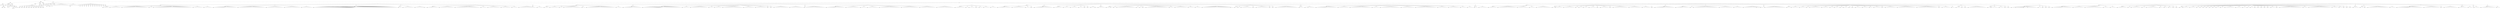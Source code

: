 graph Tree {
	"t0" [label = "TEI"];
	"t1" [label = "teiHeader"];
	"t2" [label = "fileDesc"];
	"t3" [label = "titleStmt"];
	"t4" [label = "title"];
	"t5" [label = "title"];
	"t6" [label = "author"];
	"t7" [label = "persName"];
	"t8" [label = "forename"];
	"t9" [label = "surname"];
	"t10" [label = "publicationStmt"];
	"t11" [label = "publisher"];
	"t12" [label = "idno"];
	"t13" [label = "idno"];
	"t14" [label = "availability"];
	"t15" [label = "licence"];
	"t16" [label = "ab"];
	"t17" [label = "ref"];
	"t18" [label = "sourceDesc"];
	"t19" [label = "bibl"];
	"t20" [label = "name"];
	"t21" [label = "idno"];
	"t22" [label = "idno"];
	"t23" [label = "availability"];
	"t24" [label = "licence"];
	"t25" [label = "ab"];
	"t26" [label = "ref"];
	"t27" [label = "bibl"];
	"t28" [label = "date"];
	"t29" [label = "date"];
	"t30" [label = "idno"];
	"t31" [label = "profileDesc"];
	"t32" [label = "particDesc"];
	"t33" [label = "listPerson"];
	"t34" [label = "person"];
	"t35" [label = "persName"];
	"t36" [label = "person"];
	"t37" [label = "persName"];
	"t38" [label = "person"];
	"t39" [label = "persName"];
	"t40" [label = "person"];
	"t41" [label = "persName"];
	"t42" [label = "person"];
	"t43" [label = "persName"];
	"t44" [label = "person"];
	"t45" [label = "persName"];
	"t46" [label = "person"];
	"t47" [label = "persName"];
	"t48" [label = "person"];
	"t49" [label = "persName"];
	"t50" [label = "person"];
	"t51" [label = "persName"];
	"t52" [label = "person"];
	"t53" [label = "persName"];
	"t54" [label = "person"];
	"t55" [label = "persName"];
	"t56" [label = "textClass"];
	"t57" [label = "keywords"];
	"t58" [label = "term"];
	"t59" [label = "term"];
	"t60" [label = "classCode"];
	"t61" [label = "revisionDesc"];
	"t62" [label = "listChange"];
	"t63" [label = "change"];
	"t64" [label = "text"];
	"t65" [label = "front"];
	"t66" [label = "docTitle"];
	"t67" [label = "titlePart"];
	"t68" [label = "titlePart"];
	"t69" [label = "docDate"];
	"t70" [label = "docAuthor"];
	"t71" [label = "div"];
	"t72" [label = "div"];
	"t73" [label = "head"];
	"t74" [label = "p"];
	"t75" [label = "signed"];
	"t76" [label = "div"];
	"t77" [label = "p"];
	"t78" [label = "div"];
	"t79" [label = "p"];
	"t80" [label = "performance"];
	"t81" [label = "ab"];
	"t82" [label = "div"];
	"t83" [label = "head"];
	"t84" [label = "p"];
	"t85" [label = "p"];
	"t86" [label = "p"];
	"t87" [label = "p"];
	"t88" [label = "p"];
	"t89" [label = "p"];
	"t90" [label = "p"];
	"t91" [label = "p"];
	"t92" [label = "p"];
	"t93" [label = "p"];
	"t94" [label = "p"];
	"t95" [label = "div"];
	"t96" [label = "opener"];
	"t97" [label = "salute"];
	"t98" [label = "head"];
	"t99" [label = "p"];
	"t100" [label = "p"];
	"t101" [label = "p"];
	"t102" [label = "p"];
	"t103" [label = "castList"];
	"t104" [label = "head"];
	"t105" [label = "castItem"];
	"t106" [label = "role"];
	"t107" [label = "castItem"];
	"t108" [label = "role"];
	"t109" [label = "castItem"];
	"t110" [label = "role"];
	"t111" [label = "castItem"];
	"t112" [label = "role"];
	"t113" [label = "castItem"];
	"t114" [label = "role"];
	"t115" [label = "castItem"];
	"t116" [label = "role"];
	"t117" [label = "castItem"];
	"t118" [label = "role"];
	"t119" [label = "castItem"];
	"t120" [label = "role"];
	"t121" [label = "castItem"];
	"t122" [label = "role"];
	"t123" [label = "castItem"];
	"t124" [label = "role"];
	"t125" [label = "castItem"];
	"t126" [label = "role"];
	"t127" [label = "castItem"];
	"t128" [label = "role"];
	"t129" [label = "castItem"];
	"t130" [label = "role"];
	"t131" [label = "body"];
	"t132" [label = "div"];
	"t133" [label = "head"];
	"t134" [label = "div"];
	"t135" [label = "head"];
	"t136" [label = "sp"];
	"t137" [label = "speaker"];
	"t138" [label = "l"];
	"t139" [label = "l"];
	"t140" [label = "l"];
	"t141" [label = "l"];
	"t142" [label = "sp"];
	"t143" [label = "speaker"];
	"t144" [label = "l"];
	"t145" [label = "l"];
	"t146" [label = "l"];
	"t147" [label = "l"];
	"t148" [label = "l"];
	"t149" [label = "l"];
	"t150" [label = "l"];
	"t151" [label = "l"];
	"t152" [label = "sp"];
	"t153" [label = "speaker"];
	"t154" [label = "l"];
	"t155" [label = "l"];
	"t156" [label = "l"];
	"t157" [label = "l"];
	"t158" [label = "l"];
	"t159" [label = "l"];
	"t160" [label = "l"];
	"t161" [label = "l"];
	"t162" [label = "l"];
	"t163" [label = "l"];
	"t164" [label = "l"];
	"t165" [label = "l"];
	"t166" [label = "l"];
	"t167" [label = "l"];
	"t168" [label = "l"];
	"t169" [label = "l"];
	"t170" [label = "l"];
	"t171" [label = "l"];
	"t172" [label = "l"];
	"t173" [label = "l"];
	"t174" [label = "sp"];
	"t175" [label = "speaker"];
	"t176" [label = "l"];
	"t177" [label = "l"];
	"t178" [label = "sp"];
	"t179" [label = "speaker"];
	"t180" [label = "l"];
	"t181" [label = "l"];
	"t182" [label = "l"];
	"t183" [label = "l"];
	"t184" [label = "l"];
	"t185" [label = "l"];
	"t186" [label = "l"];
	"t187" [label = "l"];
	"t188" [label = "l"];
	"t189" [label = "l"];
	"t190" [label = "l"];
	"t191" [label = "l"];
	"t192" [label = "l"];
	"t193" [label = "l"];
	"t194" [label = "l"];
	"t195" [label = "l"];
	"t196" [label = "l"];
	"t197" [label = "l"];
	"t198" [label = "l"];
	"t199" [label = "l"];
	"t200" [label = "l"];
	"t201" [label = "l"];
	"t202" [label = "l"];
	"t203" [label = "l"];
	"t204" [label = "l"];
	"t205" [label = "l"];
	"t206" [label = "l"];
	"t207" [label = "l"];
	"t208" [label = "l"];
	"t209" [label = "l"];
	"t210" [label = "sp"];
	"t211" [label = "speaker"];
	"t212" [label = "l"];
	"t213" [label = "l"];
	"t214" [label = "l"];
	"t215" [label = "l"];
	"t216" [label = "l"];
	"t217" [label = "l"];
	"t218" [label = "l"];
	"t219" [label = "sp"];
	"t220" [label = "speaker"];
	"t221" [label = "l"];
	"t222" [label = "l"];
	"t223" [label = "l"];
	"t224" [label = "l"];
	"t225" [label = "l"];
	"t226" [label = "l"];
	"t227" [label = "div"];
	"t228" [label = "head"];
	"t229" [label = "sp"];
	"t230" [label = "speaker"];
	"t231" [label = "l"];
	"t232" [label = "l"];
	"t233" [label = "l"];
	"t234" [label = "l"];
	"t235" [label = "l"];
	"t236" [label = "l"];
	"t237" [label = "l"];
	"t238" [label = "l"];
	"t239" [label = "l"];
	"t240" [label = "l"];
	"t241" [label = "l"];
	"t242" [label = "l"];
	"t243" [label = "l"];
	"t244" [label = "l"];
	"t245" [label = "l"];
	"t246" [label = "l"];
	"t247" [label = "l"];
	"t248" [label = "l"];
	"t249" [label = "sp"];
	"t250" [label = "speaker"];
	"t251" [label = "l"];
	"t252" [label = "l"];
	"t253" [label = "l"];
	"t254" [label = "l"];
	"t255" [label = "l"];
	"t256" [label = "l"];
	"t257" [label = "l"];
	"t258" [label = "l"];
	"t259" [label = "l"];
	"t260" [label = "l"];
	"t261" [label = "l"];
	"t262" [label = "l"];
	"t263" [label = "l"];
	"t264" [label = "l"];
	"t265" [label = "l"];
	"t266" [label = "l"];
	"t267" [label = "l"];
	"t268" [label = "l"];
	"t269" [label = "l"];
	"t270" [label = "l"];
	"t271" [label = "l"];
	"t272" [label = "sp"];
	"t273" [label = "speaker"];
	"t274" [label = "l"];
	"t275" [label = "l"];
	"t276" [label = "l"];
	"t277" [label = "l"];
	"t278" [label = "l"];
	"t279" [label = "l"];
	"t280" [label = "l"];
	"t281" [label = "l"];
	"t282" [label = "l"];
	"t283" [label = "l"];
	"t284" [label = "l"];
	"t285" [label = "l"];
	"t286" [label = "l"];
	"t287" [label = "sp"];
	"t288" [label = "speaker"];
	"t289" [label = "l"];
	"t290" [label = "l"];
	"t291" [label = "l"];
	"t292" [label = "l"];
	"t293" [label = "l"];
	"t294" [label = "l"];
	"t295" [label = "l"];
	"t296" [label = "l"];
	"t297" [label = "l"];
	"t298" [label = "l"];
	"t299" [label = "l"];
	"t300" [label = "l"];
	"t301" [label = "sp"];
	"t302" [label = "speaker"];
	"t303" [label = "l"];
	"t304" [label = "l"];
	"t305" [label = "l"];
	"t306" [label = "l"];
	"t307" [label = "l"];
	"t308" [label = "l"];
	"t309" [label = "l"];
	"t310" [label = "l"];
	"t311" [label = "div"];
	"t312" [label = "head"];
	"t313" [label = "sp"];
	"t314" [label = "speaker"];
	"t315" [label = "l"];
	"t316" [label = "l"];
	"t317" [label = "l"];
	"t318" [label = "l"];
	"t319" [label = "l"];
	"t320" [label = "l"];
	"t321" [label = "l"];
	"t322" [label = "l"];
	"t323" [label = "l"];
	"t324" [label = "l"];
	"t325" [label = "l"];
	"t326" [label = "l"];
	"t327" [label = "l"];
	"t328" [label = "l"];
	"t329" [label = "l"];
	"t330" [label = "l"];
	"t331" [label = "l"];
	"t332" [label = "l"];
	"t333" [label = "l"];
	"t334" [label = "l"];
	"t335" [label = "l"];
	"t336" [label = "l"];
	"t337" [label = "l"];
	"t338" [label = "l"];
	"t339" [label = "l"];
	"t340" [label = "l"];
	"t341" [label = "l"];
	"t342" [label = "l"];
	"t343" [label = "l"];
	"t344" [label = "l"];
	"t345" [label = "l"];
	"t346" [label = "l"];
	"t347" [label = "l"];
	"t348" [label = "l"];
	"t349" [label = "l"];
	"t350" [label = "l"];
	"t351" [label = "l"];
	"t352" [label = "l"];
	"t353" [label = "l"];
	"t354" [label = "l"];
	"t355" [label = "l"];
	"t356" [label = "l"];
	"t357" [label = "l"];
	"t358" [label = "l"];
	"t359" [label = "l"];
	"t360" [label = "l"];
	"t361" [label = "l"];
	"t362" [label = "l"];
	"t363" [label = "l"];
	"t364" [label = "l"];
	"t365" [label = "l"];
	"t366" [label = "l"];
	"t367" [label = "l"];
	"t368" [label = "l"];
	"t369" [label = "l"];
	"t370" [label = "l"];
	"t371" [label = "l"];
	"t372" [label = "l"];
	"t373" [label = "l"];
	"t374" [label = "l"];
	"t375" [label = "l"];
	"t376" [label = "l"];
	"t377" [label = "l"];
	"t378" [label = "l"];
	"t379" [label = "l"];
	"t380" [label = "l"];
	"t381" [label = "div"];
	"t382" [label = "head"];
	"t383" [label = "sp"];
	"t384" [label = "speaker"];
	"t385" [label = "l"];
	"t386" [label = "l"];
	"t387" [label = "sp"];
	"t388" [label = "speaker"];
	"t389" [label = "l"];
	"t390" [label = "l"];
	"t391" [label = "l"];
	"t392" [label = "l"];
	"t393" [label = "l"];
	"t394" [label = "l"];
	"t395" [label = "l"];
	"t396" [label = "l"];
	"t397" [label = "sp"];
	"t398" [label = "speaker"];
	"t399" [label = "l"];
	"t400" [label = "l"];
	"t401" [label = "l"];
	"t402" [label = "l"];
	"t403" [label = "l"];
	"t404" [label = "l"];
	"t405" [label = "stage"];
	"t406" [label = "l"];
	"t407" [label = "div"];
	"t408" [label = "head"];
	"t409" [label = "sp"];
	"t410" [label = "speaker"];
	"t411" [label = "l"];
	"t412" [label = "l"];
	"t413" [label = "l"];
	"t414" [label = "l"];
	"t415" [label = "l"];
	"t416" [label = "l"];
	"t417" [label = "l"];
	"t418" [label = "l"];
	"t419" [label = "sp"];
	"t420" [label = "speaker"];
	"t421" [label = "l"];
	"t422" [label = "l"];
	"t423" [label = "l"];
	"t424" [label = "l"];
	"t425" [label = "l"];
	"t426" [label = "l"];
	"t427" [label = "l"];
	"t428" [label = "l"];
	"t429" [label = "l"];
	"t430" [label = "l"];
	"t431" [label = "l"];
	"t432" [label = "sp"];
	"t433" [label = "speaker"];
	"t434" [label = "l"];
	"t435" [label = "l"];
	"t436" [label = "l"];
	"t437" [label = "l"];
	"t438" [label = "l"];
	"t439" [label = "l"];
	"t440" [label = "l"];
	"t441" [label = "l"];
	"t442" [label = "l"];
	"t443" [label = "l"];
	"t444" [label = "l"];
	"t445" [label = "l"];
	"t446" [label = "l"];
	"t447" [label = "l"];
	"t448" [label = "l"];
	"t449" [label = "l"];
	"t450" [label = "l"];
	"t451" [label = "l"];
	"t452" [label = "l"];
	"t453" [label = "sp"];
	"t454" [label = "speaker"];
	"t455" [label = "l"];
	"t456" [label = "l"];
	"t457" [label = "l"];
	"t458" [label = "l"];
	"t459" [label = "sp"];
	"t460" [label = "speaker"];
	"t461" [label = "l"];
	"t462" [label = "l"];
	"t463" [label = "l"];
	"t464" [label = "l"];
	"t465" [label = "l"];
	"t466" [label = "l"];
	"t467" [label = "l"];
	"t468" [label = "l"];
	"t469" [label = "l"];
	"t470" [label = "sp"];
	"t471" [label = "speaker"];
	"t472" [label = "l"];
	"t473" [label = "l"];
	"t474" [label = "l"];
	"t475" [label = "l"];
	"t476" [label = "l"];
	"t477" [label = "l"];
	"t478" [label = "l"];
	"t479" [label = "sp"];
	"t480" [label = "speaker"];
	"t481" [label = "l"];
	"t482" [label = "l"];
	"t483" [label = "l"];
	"t484" [label = "l"];
	"t485" [label = "sp"];
	"t486" [label = "speaker"];
	"t487" [label = "l"];
	"t488" [label = "l"];
	"t489" [label = "l"];
	"t490" [label = "l"];
	"t491" [label = "l"];
	"t492" [label = "l"];
	"t493" [label = "l"];
	"t494" [label = "l"];
	"t495" [label = "l"];
	"t496" [label = "l"];
	"t497" [label = "l"];
	"t498" [label = "l"];
	"t499" [label = "l"];
	"t500" [label = "div"];
	"t501" [label = "head"];
	"t502" [label = "sp"];
	"t503" [label = "speaker"];
	"t504" [label = "l"];
	"t505" [label = "l"];
	"t506" [label = "l"];
	"t507" [label = "l"];
	"t508" [label = "div"];
	"t509" [label = "head"];
	"t510" [label = "div"];
	"t511" [label = "head"];
	"t512" [label = "sp"];
	"t513" [label = "speaker"];
	"t514" [label = "l"];
	"t515" [label = "l"];
	"t516" [label = "l"];
	"t517" [label = "sp"];
	"t518" [label = "speaker"];
	"t519" [label = "l"];
	"t520" [label = "l"];
	"t521" [label = "l"];
	"t522" [label = "l"];
	"t523" [label = "l"];
	"t524" [label = "l"];
	"t525" [label = "sp"];
	"t526" [label = "speaker"];
	"t527" [label = "l"];
	"t528" [label = "l"];
	"t529" [label = "sp"];
	"t530" [label = "speaker"];
	"t531" [label = "l"];
	"t532" [label = "l"];
	"t533" [label = "l"];
	"t534" [label = "l"];
	"t535" [label = "l"];
	"t536" [label = "l"];
	"t537" [label = "l"];
	"t538" [label = "l"];
	"t539" [label = "l"];
	"t540" [label = "l"];
	"t541" [label = "l"];
	"t542" [label = "l"];
	"t543" [label = "l"];
	"t544" [label = "sp"];
	"t545" [label = "speaker"];
	"t546" [label = "l"];
	"t547" [label = "l"];
	"t548" [label = "sp"];
	"t549" [label = "speaker"];
	"t550" [label = "l"];
	"t551" [label = "l"];
	"t552" [label = "l"];
	"t553" [label = "l"];
	"t554" [label = "l"];
	"t555" [label = "l"];
	"t556" [label = "l"];
	"t557" [label = "l"];
	"t558" [label = "l"];
	"t559" [label = "l"];
	"t560" [label = "l"];
	"t561" [label = "l"];
	"t562" [label = "l"];
	"t563" [label = "l"];
	"t564" [label = "l"];
	"t565" [label = "l"];
	"t566" [label = "l"];
	"t567" [label = "l"];
	"t568" [label = "l"];
	"t569" [label = "l"];
	"t570" [label = "l"];
	"t571" [label = "l"];
	"t572" [label = "sp"];
	"t573" [label = "speaker"];
	"t574" [label = "l"];
	"t575" [label = "l"];
	"t576" [label = "l"];
	"t577" [label = "l"];
	"t578" [label = "div"];
	"t579" [label = "head"];
	"t580" [label = "sp"];
	"t581" [label = "speaker"];
	"t582" [label = "l"];
	"t583" [label = "l"];
	"t584" [label = "l"];
	"t585" [label = "l"];
	"t586" [label = "l"];
	"t587" [label = "l"];
	"t588" [label = "l"];
	"t589" [label = "l"];
	"t590" [label = "l"];
	"t591" [label = "l"];
	"t592" [label = "l"];
	"t593" [label = "l"];
	"t594" [label = "l"];
	"t595" [label = "l"];
	"t596" [label = "div"];
	"t597" [label = "head"];
	"t598" [label = "sp"];
	"t599" [label = "speaker"];
	"t600" [label = "l"];
	"t601" [label = "l"];
	"t602" [label = "l"];
	"t603" [label = "l"];
	"t604" [label = "l"];
	"t605" [label = "l"];
	"t606" [label = "l"];
	"t607" [label = "l"];
	"t608" [label = "l"];
	"t609" [label = "l"];
	"t610" [label = "l"];
	"t611" [label = "l"];
	"t612" [label = "l"];
	"t613" [label = "l"];
	"t614" [label = "l"];
	"t615" [label = "l"];
	"t616" [label = "l"];
	"t617" [label = "l"];
	"t618" [label = "l"];
	"t619" [label = "l"];
	"t620" [label = "l"];
	"t621" [label = "l"];
	"t622" [label = "l"];
	"t623" [label = "l"];
	"t624" [label = "l"];
	"t625" [label = "l"];
	"t626" [label = "l"];
	"t627" [label = "l"];
	"t628" [label = "l"];
	"t629" [label = "l"];
	"t630" [label = "sp"];
	"t631" [label = "speaker"];
	"t632" [label = "l"];
	"t633" [label = "l"];
	"t634" [label = "l"];
	"t635" [label = "l"];
	"t636" [label = "l"];
	"t637" [label = "sp"];
	"t638" [label = "speaker"];
	"t639" [label = "l"];
	"t640" [label = "l"];
	"t641" [label = "l"];
	"t642" [label = "l"];
	"t643" [label = "l"];
	"t644" [label = "l"];
	"t645" [label = "l"];
	"t646" [label = "l"];
	"t647" [label = "l"];
	"t648" [label = "l"];
	"t649" [label = "l"];
	"t650" [label = "l"];
	"t651" [label = "l"];
	"t652" [label = "sp"];
	"t653" [label = "speaker"];
	"t654" [label = "l"];
	"t655" [label = "l"];
	"t656" [label = "l"];
	"t657" [label = "sp"];
	"t658" [label = "speaker"];
	"t659" [label = "l"];
	"t660" [label = "l"];
	"t661" [label = "l"];
	"t662" [label = "l"];
	"t663" [label = "l"];
	"t664" [label = "sp"];
	"t665" [label = "speaker"];
	"t666" [label = "l"];
	"t667" [label = "l"];
	"t668" [label = "l"];
	"t669" [label = "l"];
	"t670" [label = "l"];
	"t671" [label = "l"];
	"t672" [label = "l"];
	"t673" [label = "l"];
	"t674" [label = "l"];
	"t675" [label = "l"];
	"t676" [label = "l"];
	"t677" [label = "l"];
	"t678" [label = "l"];
	"t679" [label = "l"];
	"t680" [label = "l"];
	"t681" [label = "sp"];
	"t682" [label = "speaker"];
	"t683" [label = "l"];
	"t684" [label = "l"];
	"t685" [label = "l"];
	"t686" [label = "l"];
	"t687" [label = "l"];
	"t688" [label = "l"];
	"t689" [label = "l"];
	"t690" [label = "l"];
	"t691" [label = "sp"];
	"t692" [label = "speaker"];
	"t693" [label = "l"];
	"t694" [label = "l"];
	"t695" [label = "l"];
	"t696" [label = "l"];
	"t697" [label = "l"];
	"t698" [label = "l"];
	"t699" [label = "l"];
	"t700" [label = "l"];
	"t701" [label = "sp"];
	"t702" [label = "speaker"];
	"t703" [label = "l"];
	"t704" [label = "sp"];
	"t705" [label = "speaker"];
	"t706" [label = "l"];
	"t707" [label = "sp"];
	"t708" [label = "speaker"];
	"t709" [label = "l"];
	"t710" [label = "l"];
	"t711" [label = "l"];
	"t712" [label = "l"];
	"t713" [label = "l"];
	"t714" [label = "l"];
	"t715" [label = "l"];
	"t716" [label = "l"];
	"t717" [label = "l"];
	"t718" [label = "l"];
	"t719" [label = "l"];
	"t720" [label = "sp"];
	"t721" [label = "speaker"];
	"t722" [label = "l"];
	"t723" [label = "l"];
	"t724" [label = "l"];
	"t725" [label = "l"];
	"t726" [label = "l"];
	"t727" [label = "l"];
	"t728" [label = "l"];
	"t729" [label = "l"];
	"t730" [label = "l"];
	"t731" [label = "l"];
	"t732" [label = "div"];
	"t733" [label = "head"];
	"t734" [label = "sp"];
	"t735" [label = "speaker"];
	"t736" [label = "l"];
	"t737" [label = "l"];
	"t738" [label = "l"];
	"t739" [label = "l"];
	"t740" [label = "l"];
	"t741" [label = "l"];
	"t742" [label = "l"];
	"t743" [label = "l"];
	"t744" [label = "l"];
	"t745" [label = "l"];
	"t746" [label = "l"];
	"t747" [label = "l"];
	"t748" [label = "l"];
	"t749" [label = "l"];
	"t750" [label = "l"];
	"t751" [label = "l"];
	"t752" [label = "div"];
	"t753" [label = "head"];
	"t754" [label = "sp"];
	"t755" [label = "speaker"];
	"t756" [label = "l"];
	"t757" [label = "l"];
	"t758" [label = "l"];
	"t759" [label = "l"];
	"t760" [label = "l"];
	"t761" [label = "l"];
	"t762" [label = "l"];
	"t763" [label = "l"];
	"t764" [label = "l"];
	"t765" [label = "l"];
	"t766" [label = "l"];
	"t767" [label = "l"];
	"t768" [label = "l"];
	"t769" [label = "l"];
	"t770" [label = "sp"];
	"t771" [label = "speaker"];
	"t772" [label = "l"];
	"t773" [label = "l"];
	"t774" [label = "l"];
	"t775" [label = "l"];
	"t776" [label = "l"];
	"t777" [label = "l"];
	"t778" [label = "l"];
	"t779" [label = "l"];
	"t780" [label = "l"];
	"t781" [label = "l"];
	"t782" [label = "sp"];
	"t783" [label = "speaker"];
	"t784" [label = "l"];
	"t785" [label = "l"];
	"t786" [label = "l"];
	"t787" [label = "l"];
	"t788" [label = "sp"];
	"t789" [label = "speaker"];
	"t790" [label = "l"];
	"t791" [label = "l"];
	"t792" [label = "l"];
	"t793" [label = "l"];
	"t794" [label = "l"];
	"t795" [label = "l"];
	"t796" [label = "l"];
	"t797" [label = "l"];
	"t798" [label = "sp"];
	"t799" [label = "speaker"];
	"t800" [label = "l"];
	"t801" [label = "l"];
	"t802" [label = "l"];
	"t803" [label = "l"];
	"t804" [label = "l"];
	"t805" [label = "l"];
	"t806" [label = "l"];
	"t807" [label = "l"];
	"t808" [label = "l"];
	"t809" [label = "l"];
	"t810" [label = "l"];
	"t811" [label = "l"];
	"t812" [label = "l"];
	"t813" [label = "l"];
	"t814" [label = "l"];
	"t815" [label = "l"];
	"t816" [label = "sp"];
	"t817" [label = "speaker"];
	"t818" [label = "l"];
	"t819" [label = "l"];
	"t820" [label = "l"];
	"t821" [label = "l"];
	"t822" [label = "l"];
	"t823" [label = "l"];
	"t824" [label = "l"];
	"t825" [label = "l"];
	"t826" [label = "l"];
	"t827" [label = "l"];
	"t828" [label = "l"];
	"t829" [label = "l"];
	"t830" [label = "l"];
	"t831" [label = "sp"];
	"t832" [label = "speaker"];
	"t833" [label = "l"];
	"t834" [label = "l"];
	"t835" [label = "l"];
	"t836" [label = "l"];
	"t837" [label = "l"];
	"t838" [label = "l"];
	"t839" [label = "l"];
	"t840" [label = "l"];
	"t841" [label = "l"];
	"t842" [label = "l"];
	"t843" [label = "l"];
	"t844" [label = "l"];
	"t845" [label = "sp"];
	"t846" [label = "speaker"];
	"t847" [label = "l"];
	"t848" [label = "l"];
	"t849" [label = "l"];
	"t850" [label = "l"];
	"t851" [label = "l"];
	"t852" [label = "l"];
	"t853" [label = "l"];
	"t854" [label = "l"];
	"t855" [label = "l"];
	"t856" [label = "l"];
	"t857" [label = "l"];
	"t858" [label = "l"];
	"t859" [label = "l"];
	"t860" [label = "div"];
	"t861" [label = "head"];
	"t862" [label = "sp"];
	"t863" [label = "speaker"];
	"t864" [label = "l"];
	"t865" [label = "l"];
	"t866" [label = "l"];
	"t867" [label = "l"];
	"t868" [label = "l"];
	"t869" [label = "l"];
	"t870" [label = "l"];
	"t871" [label = "sp"];
	"t872" [label = "speaker"];
	"t873" [label = "l"];
	"t874" [label = "sp"];
	"t875" [label = "speaker"];
	"t876" [label = "l"];
	"t877" [label = "l"];
	"t878" [label = "l"];
	"t879" [label = "l"];
	"t880" [label = "sp"];
	"t881" [label = "speaker"];
	"t882" [label = "l"];
	"t883" [label = "sp"];
	"t884" [label = "speaker"];
	"t885" [label = "l"];
	"t886" [label = "l"];
	"t887" [label = "sp"];
	"t888" [label = "speaker"];
	"t889" [label = "l"];
	"t890" [label = "l"];
	"t891" [label = "l"];
	"t892" [label = "l"];
	"t893" [label = "sp"];
	"t894" [label = "speaker"];
	"t895" [label = "l"];
	"t896" [label = "l"];
	"t897" [label = "l"];
	"t898" [label = "l"];
	"t899" [label = "div"];
	"t900" [label = "head"];
	"t901" [label = "div"];
	"t902" [label = "head"];
	"t903" [label = "sp"];
	"t904" [label = "speaker"];
	"t905" [label = "l"];
	"t906" [label = "l"];
	"t907" [label = "l"];
	"t908" [label = "l"];
	"t909" [label = "l"];
	"t910" [label = "l"];
	"t911" [label = "l"];
	"t912" [label = "l"];
	"t913" [label = "l"];
	"t914" [label = "l"];
	"t915" [label = "sp"];
	"t916" [label = "speaker"];
	"t917" [label = "l"];
	"t918" [label = "l"];
	"t919" [label = "l"];
	"t920" [label = "l"];
	"t921" [label = "l"];
	"t922" [label = "l"];
	"t923" [label = "l"];
	"t924" [label = "l"];
	"t925" [label = "l"];
	"t926" [label = "sp"];
	"t927" [label = "speaker"];
	"t928" [label = "l"];
	"t929" [label = "l"];
	"t930" [label = "l"];
	"t931" [label = "sp"];
	"t932" [label = "speaker"];
	"t933" [label = "l"];
	"t934" [label = "div"];
	"t935" [label = "head"];
	"t936" [label = "sp"];
	"t937" [label = "speaker"];
	"t938" [label = "l"];
	"t939" [label = "l"];
	"t940" [label = "l"];
	"t941" [label = "l"];
	"t942" [label = "l"];
	"t943" [label = "l"];
	"t944" [label = "l"];
	"t945" [label = "l"];
	"t946" [label = "l"];
	"t947" [label = "l"];
	"t948" [label = "l"];
	"t949" [label = "l"];
	"t950" [label = "l"];
	"t951" [label = "l"];
	"t952" [label = "div"];
	"t953" [label = "head"];
	"t954" [label = "sp"];
	"t955" [label = "speaker"];
	"t956" [label = "l"];
	"t957" [label = "l"];
	"t958" [label = "l"];
	"t959" [label = "l"];
	"t960" [label = "l"];
	"t961" [label = "l"];
	"t962" [label = "sp"];
	"t963" [label = "speaker"];
	"t964" [label = "l"];
	"t965" [label = "l"];
	"t966" [label = "l"];
	"t967" [label = "l"];
	"t968" [label = "sp"];
	"t969" [label = "speaker"];
	"t970" [label = "l"];
	"t971" [label = "l"];
	"t972" [label = "l"];
	"t973" [label = "l"];
	"t974" [label = "l"];
	"t975" [label = "sp"];
	"t976" [label = "speaker"];
	"t977" [label = "l"];
	"t978" [label = "l"];
	"t979" [label = "l"];
	"t980" [label = "sp"];
	"t981" [label = "speaker"];
	"t982" [label = "l"];
	"t983" [label = "sp"];
	"t984" [label = "speaker"];
	"t985" [label = "l"];
	"t986" [label = "sp"];
	"t987" [label = "speaker"];
	"t988" [label = "l"];
	"t989" [label = "l"];
	"t990" [label = "stage"];
	"t991" [label = "l"];
	"t992" [label = "div"];
	"t993" [label = "head"];
	"t994" [label = "sp"];
	"t995" [label = "speaker"];
	"t996" [label = "l"];
	"t997" [label = "l"];
	"t998" [label = "l"];
	"t999" [label = "l"];
	"t1000" [label = "l"];
	"t1001" [label = "div"];
	"t1002" [label = "head"];
	"t1003" [label = "sp"];
	"t1004" [label = "speaker"];
	"t1005" [label = "l"];
	"t1006" [label = "l"];
	"t1007" [label = "stage"];
	"t1008" [label = "l"];
	"t1009" [label = "sp"];
	"t1010" [label = "speaker"];
	"t1011" [label = "l"];
	"t1012" [label = "sp"];
	"t1013" [label = "speaker"];
	"t1014" [label = "l"];
	"t1015" [label = "l"];
	"t1016" [label = "l"];
	"t1017" [label = "l"];
	"t1018" [label = "l"];
	"t1019" [label = "l"];
	"t1020" [label = "l"];
	"t1021" [label = "l"];
	"t1022" [label = "l"];
	"t1023" [label = "l"];
	"t1024" [label = "l"];
	"t1025" [label = "l"];
	"t1026" [label = "l"];
	"t1027" [label = "l"];
	"t1028" [label = "sp"];
	"t1029" [label = "speaker"];
	"t1030" [label = "l"];
	"t1031" [label = "sp"];
	"t1032" [label = "speaker"];
	"t1033" [label = "l"];
	"t1034" [label = "sp"];
	"t1035" [label = "speaker"];
	"t1036" [label = "l"];
	"t1037" [label = "sp"];
	"t1038" [label = "speaker"];
	"t1039" [label = "l"];
	"t1040" [label = "l"];
	"t1041" [label = "l"];
	"t1042" [label = "l"];
	"t1043" [label = "l"];
	"t1044" [label = "l"];
	"t1045" [label = "l"];
	"t1046" [label = "l"];
	"t1047" [label = "l"];
	"t1048" [label = "l"];
	"t1049" [label = "l"];
	"t1050" [label = "l"];
	"t1051" [label = "l"];
	"t1052" [label = "l"];
	"t1053" [label = "l"];
	"t1054" [label = "l"];
	"t1055" [label = "l"];
	"t1056" [label = "sp"];
	"t1057" [label = "speaker"];
	"t1058" [label = "l"];
	"t1059" [label = "l"];
	"t1060" [label = "l"];
	"t1061" [label = "sp"];
	"t1062" [label = "speaker"];
	"t1063" [label = "l"];
	"t1064" [label = "l"];
	"t1065" [label = "l"];
	"t1066" [label = "l"];
	"t1067" [label = "l"];
	"t1068" [label = "l"];
	"t1069" [label = "l"];
	"t1070" [label = "l"];
	"t1071" [label = "l"];
	"t1072" [label = "sp"];
	"t1073" [label = "speaker"];
	"t1074" [label = "l"];
	"t1075" [label = "l"];
	"t1076" [label = "l"];
	"t1077" [label = "l"];
	"t1078" [label = "sp"];
	"t1079" [label = "speaker"];
	"t1080" [label = "l"];
	"t1081" [label = "l"];
	"t1082" [label = "l"];
	"t1083" [label = "l"];
	"t1084" [label = "sp"];
	"t1085" [label = "speaker"];
	"t1086" [label = "l"];
	"t1087" [label = "l"];
	"t1088" [label = "l"];
	"t1089" [label = "l"];
	"t1090" [label = "l"];
	"t1091" [label = "l"];
	"t1092" [label = "l"];
	"t1093" [label = "l"];
	"t1094" [label = "l"];
	"t1095" [label = "l"];
	"t1096" [label = "l"];
	"t1097" [label = "l"];
	"t1098" [label = "l"];
	"t1099" [label = "l"];
	"t1100" [label = "l"];
	"t1101" [label = "l"];
	"t1102" [label = "l"];
	"t1103" [label = "l"];
	"t1104" [label = "l"];
	"t1105" [label = "l"];
	"t1106" [label = "l"];
	"t1107" [label = "stage"];
	"t1108" [label = "l"];
	"t1109" [label = "l"];
	"t1110" [label = "div"];
	"t1111" [label = "head"];
	"t1112" [label = "sp"];
	"t1113" [label = "speaker"];
	"t1114" [label = "l"];
	"t1115" [label = "sp"];
	"t1116" [label = "speaker"];
	"t1117" [label = "l"];
	"t1118" [label = "sp"];
	"t1119" [label = "speaker"];
	"t1120" [label = "l"];
	"t1121" [label = "l"];
	"t1122" [label = "l"];
	"t1123" [label = "l"];
	"t1124" [label = "l"];
	"t1125" [label = "l"];
	"t1126" [label = "l"];
	"t1127" [label = "l"];
	"t1128" [label = "sp"];
	"t1129" [label = "speaker"];
	"t1130" [label = "l"];
	"t1131" [label = "sp"];
	"t1132" [label = "speaker"];
	"t1133" [label = "l"];
	"t1134" [label = "l"];
	"t1135" [label = "l"];
	"t1136" [label = "l"];
	"t1137" [label = "l"];
	"t1138" [label = "l"];
	"t1139" [label = "l"];
	"t1140" [label = "l"];
	"t1141" [label = "l"];
	"t1142" [label = "sp"];
	"t1143" [label = "speaker"];
	"t1144" [label = "l"];
	"t1145" [label = "sp"];
	"t1146" [label = "speaker"];
	"t1147" [label = "l"];
	"t1148" [label = "sp"];
	"t1149" [label = "speaker"];
	"t1150" [label = "l"];
	"t1151" [label = "l"];
	"t1152" [label = "l"];
	"t1153" [label = "l"];
	"t1154" [label = "l"];
	"t1155" [label = "l"];
	"t1156" [label = "l"];
	"t1157" [label = "l"];
	"t1158" [label = "l"];
	"t1159" [label = "l"];
	"t1160" [label = "l"];
	"t1161" [label = "l"];
	"t1162" [label = "l"];
	"t1163" [label = "l"];
	"t1164" [label = "l"];
	"t1165" [label = "l"];
	"t1166" [label = "l"];
	"t1167" [label = "div"];
	"t1168" [label = "head"];
	"t1169" [label = "sp"];
	"t1170" [label = "speaker"];
	"t1171" [label = "l"];
	"t1172" [label = "l"];
	"t1173" [label = "l"];
	"t1174" [label = "sp"];
	"t1175" [label = "speaker"];
	"t1176" [label = "l"];
	"t1177" [label = "stage"];
	"t1178" [label = "l"];
	"t1179" [label = "l"];
	"t1180" [label = "l"];
	"t1181" [label = "l"];
	"t1182" [label = "l"];
	"t1183" [label = "div"];
	"t1184" [label = "head"];
	"t1185" [label = "sp"];
	"t1186" [label = "speaker"];
	"t1187" [label = "l"];
	"t1188" [label = "l"];
	"t1189" [label = "l"];
	"t1190" [label = "l"];
	"t1191" [label = "l"];
	"t1192" [label = "l"];
	"t1193" [label = "l"];
	"t1194" [label = "l"];
	"t1195" [label = "l"];
	"t1196" [label = "l"];
	"t1197" [label = "l"];
	"t1198" [label = "l"];
	"t1199" [label = "l"];
	"t1200" [label = "l"];
	"t1201" [label = "l"];
	"t1202" [label = "l"];
	"t1203" [label = "sp"];
	"t1204" [label = "speaker"];
	"t1205" [label = "l"];
	"t1206" [label = "l"];
	"t1207" [label = "l"];
	"t1208" [label = "l"];
	"t1209" [label = "l"];
	"t1210" [label = "l"];
	"t1211" [label = "l"];
	"t1212" [label = "l"];
	"t1213" [label = "sp"];
	"t1214" [label = "speaker"];
	"t1215" [label = "l"];
	"t1216" [label = "l"];
	"t1217" [label = "l"];
	"t1218" [label = "l"];
	"t1219" [label = "l"];
	"t1220" [label = "l"];
	"t1221" [label = "l"];
	"t1222" [label = "l"];
	"t1223" [label = "l"];
	"t1224" [label = "l"];
	"t1225" [label = "l"];
	"t1226" [label = "l"];
	"t1227" [label = "l"];
	"t1228" [label = "l"];
	"t1229" [label = "l"];
	"t1230" [label = "l"];
	"t1231" [label = "sp"];
	"t1232" [label = "speaker"];
	"t1233" [label = "l"];
	"t1234" [label = "l"];
	"t1235" [label = "l"];
	"t1236" [label = "l"];
	"t1237" [label = "l"];
	"t1238" [label = "sp"];
	"t1239" [label = "speaker"];
	"t1240" [label = "l"];
	"t1241" [label = "l"];
	"t1242" [label = "l"];
	"t1243" [label = "l"];
	"t1244" [label = "l"];
	"t1245" [label = "l"];
	"t1246" [label = "l"];
	"t1247" [label = "l"];
	"t1248" [label = "l"];
	"t1249" [label = "l"];
	"t1250" [label = "l"];
	"t1251" [label = "l"];
	"t1252" [label = "l"];
	"t1253" [label = "l"];
	"t1254" [label = "l"];
	"t1255" [label = "sp"];
	"t1256" [label = "speaker"];
	"t1257" [label = "l"];
	"t1258" [label = "l"];
	"t1259" [label = "l"];
	"t1260" [label = "l"];
	"t1261" [label = "l"];
	"t1262" [label = "l"];
	"t1263" [label = "l"];
	"t1264" [label = "l"];
	"t1265" [label = "l"];
	"t1266" [label = "l"];
	"t1267" [label = "sp"];
	"t1268" [label = "speaker"];
	"t1269" [label = "l"];
	"t1270" [label = "l"];
	"t1271" [label = "l"];
	"t1272" [label = "l"];
	"t1273" [label = "l"];
	"t1274" [label = "l"];
	"t1275" [label = "l"];
	"t1276" [label = "l"];
	"t1277" [label = "l"];
	"t1278" [label = "l"];
	"t1279" [label = "l"];
	"t1280" [label = "l"];
	"t1281" [label = "l"];
	"t1282" [label = "l"];
	"t1283" [label = "l"];
	"t1284" [label = "l"];
	"t1285" [label = "sp"];
	"t1286" [label = "speaker"];
	"t1287" [label = "l"];
	"t1288" [label = "l"];
	"t1289" [label = "l"];
	"t1290" [label = "l"];
	"t1291" [label = "l"];
	"t1292" [label = "l"];
	"t1293" [label = "l"];
	"t1294" [label = "sp"];
	"t1295" [label = "speaker"];
	"t1296" [label = "l"];
	"t1297" [label = "l"];
	"t1298" [label = "l"];
	"t1299" [label = "l"];
	"t1300" [label = "l"];
	"t1301" [label = "l"];
	"t1302" [label = "l"];
	"t1303" [label = "l"];
	"t1304" [label = "sp"];
	"t1305" [label = "speaker"];
	"t1306" [label = "l"];
	"t1307" [label = "l"];
	"t1308" [label = "l"];
	"t1309" [label = "l"];
	"t1310" [label = "sp"];
	"t1311" [label = "speaker"];
	"t1312" [label = "l"];
	"t1313" [label = "l"];
	"t1314" [label = "l"];
	"t1315" [label = "l"];
	"t1316" [label = "div"];
	"t1317" [label = "head"];
	"t1318" [label = "sp"];
	"t1319" [label = "speaker"];
	"t1320" [label = "l"];
	"t1321" [label = "l"];
	"t1322" [label = "sp"];
	"t1323" [label = "speaker"];
	"t1324" [label = "l"];
	"t1325" [label = "l"];
	"t1326" [label = "l"];
	"t1327" [label = "l"];
	"t1328" [label = "l"];
	"t1329" [label = "l"];
	"t1330" [label = "div"];
	"t1331" [label = "head"];
	"t1332" [label = "div"];
	"t1333" [label = "head"];
	"t1334" [label = "sp"];
	"t1335" [label = "speaker"];
	"t1336" [label = "l"];
	"t1337" [label = "l"];
	"t1338" [label = "l"];
	"t1339" [label = "l"];
	"t1340" [label = "l"];
	"t1341" [label = "l"];
	"t1342" [label = "sp"];
	"t1343" [label = "speaker"];
	"t1344" [label = "l"];
	"t1345" [label = "l"];
	"t1346" [label = "l"];
	"t1347" [label = "l"];
	"t1348" [label = "l"];
	"t1349" [label = "l"];
	"t1350" [label = "l"];
	"t1351" [label = "l"];
	"t1352" [label = "l"];
	"t1353" [label = "l"];
	"t1354" [label = "l"];
	"t1355" [label = "l"];
	"t1356" [label = "l"];
	"t1357" [label = "l"];
	"t1358" [label = "sp"];
	"t1359" [label = "speaker"];
	"t1360" [label = "l"];
	"t1361" [label = "l"];
	"t1362" [label = "l"];
	"t1363" [label = "l"];
	"t1364" [label = "l"];
	"t1365" [label = "l"];
	"t1366" [label = "l"];
	"t1367" [label = "l"];
	"t1368" [label = "sp"];
	"t1369" [label = "speaker"];
	"t1370" [label = "l"];
	"t1371" [label = "l"];
	"t1372" [label = "l"];
	"t1373" [label = "l"];
	"t1374" [label = "sp"];
	"t1375" [label = "speaker"];
	"t1376" [label = "l"];
	"t1377" [label = "l"];
	"t1378" [label = "l"];
	"t1379" [label = "l"];
	"t1380" [label = "l"];
	"t1381" [label = "l"];
	"t1382" [label = "l"];
	"t1383" [label = "l"];
	"t1384" [label = "l"];
	"t1385" [label = "l"];
	"t1386" [label = "l"];
	"t1387" [label = "div"];
	"t1388" [label = "head"];
	"t1389" [label = "sp"];
	"t1390" [label = "speaker"];
	"t1391" [label = "l"];
	"t1392" [label = "sp"];
	"t1393" [label = "speaker"];
	"t1394" [label = "l"];
	"t1395" [label = "l"];
	"t1396" [label = "l"];
	"t1397" [label = "l"];
	"t1398" [label = "l"];
	"t1399" [label = "sp"];
	"t1400" [label = "speaker"];
	"t1401" [label = "l"];
	"t1402" [label = "l"];
	"t1403" [label = "l"];
	"t1404" [label = "l"];
	"t1405" [label = "l"];
	"t1406" [label = "l"];
	"t1407" [label = "l"];
	"t1408" [label = "l"];
	"t1409" [label = "sp"];
	"t1410" [label = "speaker"];
	"t1411" [label = "l"];
	"t1412" [label = "sp"];
	"t1413" [label = "speaker"];
	"t1414" [label = "l"];
	"t1415" [label = "l"];
	"t1416" [label = "sp"];
	"t1417" [label = "speaker"];
	"t1418" [label = "l"];
	"t1419" [label = "l"];
	"t1420" [label = "l"];
	"t1421" [label = "sp"];
	"t1422" [label = "speaker"];
	"t1423" [label = "l"];
	"t1424" [label = "l"];
	"t1425" [label = "l"];
	"t1426" [label = "l"];
	"t1427" [label = "l"];
	"t1428" [label = "sp"];
	"t1429" [label = "speaker"];
	"t1430" [label = "l"];
	"t1431" [label = "sp"];
	"t1432" [label = "speaker"];
	"t1433" [label = "l"];
	"t1434" [label = "l"];
	"t1435" [label = "l"];
	"t1436" [label = "l"];
	"t1437" [label = "l"];
	"t1438" [label = "l"];
	"t1439" [label = "sp"];
	"t1440" [label = "speaker"];
	"t1441" [label = "l"];
	"t1442" [label = "sp"];
	"t1443" [label = "speaker"];
	"t1444" [label = "l"];
	"t1445" [label = "l"];
	"t1446" [label = "l"];
	"t1447" [label = "l"];
	"t1448" [label = "l"];
	"t1449" [label = "l"];
	"t1450" [label = "l"];
	"t1451" [label = "l"];
	"t1452" [label = "l"];
	"t1453" [label = "l"];
	"t1454" [label = "l"];
	"t1455" [label = "sp"];
	"t1456" [label = "speaker"];
	"t1457" [label = "l"];
	"t1458" [label = "l"];
	"t1459" [label = "l"];
	"t1460" [label = "l"];
	"t1461" [label = "l"];
	"t1462" [label = "l"];
	"t1463" [label = "l"];
	"t1464" [label = "l"];
	"t1465" [label = "l"];
	"t1466" [label = "sp"];
	"t1467" [label = "speaker"];
	"t1468" [label = "l"];
	"t1469" [label = "l"];
	"t1470" [label = "l"];
	"t1471" [label = "l"];
	"t1472" [label = "l"];
	"t1473" [label = "l"];
	"t1474" [label = "sp"];
	"t1475" [label = "speaker"];
	"t1476" [label = "l"];
	"t1477" [label = "div"];
	"t1478" [label = "head"];
	"t1479" [label = "sp"];
	"t1480" [label = "speaker"];
	"t1481" [label = "l"];
	"t1482" [label = "l"];
	"t1483" [label = "l"];
	"t1484" [label = "l"];
	"t1485" [label = "l"];
	"t1486" [label = "l"];
	"t1487" [label = "l"];
	"t1488" [label = "l"];
	"t1489" [label = "l"];
	"t1490" [label = "l"];
	"t1491" [label = "l"];
	"t1492" [label = "l"];
	"t1493" [label = "l"];
	"t1494" [label = "l"];
	"t1495" [label = "l"];
	"t1496" [label = "div"];
	"t1497" [label = "head"];
	"t1498" [label = "sp"];
	"t1499" [label = "speaker"];
	"t1500" [label = "l"];
	"t1501" [label = "l"];
	"t1502" [label = "l"];
	"t1503" [label = "l"];
	"t1504" [label = "l"];
	"t1505" [label = "l"];
	"t1506" [label = "l"];
	"t1507" [label = "l"];
	"t1508" [label = "l"];
	"t1509" [label = "l"];
	"t1510" [label = "sp"];
	"t1511" [label = "speaker"];
	"t1512" [label = "l"];
	"t1513" [label = "sp"];
	"t1514" [label = "speaker"];
	"t1515" [label = "l"];
	"t1516" [label = "l"];
	"t1517" [label = "l"];
	"t1518" [label = "l"];
	"t1519" [label = "l"];
	"t1520" [label = "l"];
	"t1521" [label = "l"];
	"t1522" [label = "l"];
	"t1523" [label = "l"];
	"t1524" [label = "l"];
	"t1525" [label = "l"];
	"t1526" [label = "l"];
	"t1527" [label = "l"];
	"t1528" [label = "l"];
	"t1529" [label = "l"];
	"t1530" [label = "l"];
	"t1531" [label = "l"];
	"t1532" [label = "l"];
	"t1533" [label = "l"];
	"t1534" [label = "sp"];
	"t1535" [label = "speaker"];
	"t1536" [label = "l"];
	"t1537" [label = "l"];
	"t1538" [label = "l"];
	"t1539" [label = "l"];
	"t1540" [label = "l"];
	"t1541" [label = "l"];
	"t1542" [label = "l"];
	"t1543" [label = "l"];
	"t1544" [label = "l"];
	"t1545" [label = "l"];
	"t1546" [label = "sp"];
	"t1547" [label = "speaker"];
	"t1548" [label = "l"];
	"t1549" [label = "l"];
	"t1550" [label = "l"];
	"t1551" [label = "l"];
	"t1552" [label = "l"];
	"t1553" [label = "l"];
	"t1554" [label = "sp"];
	"t1555" [label = "speaker"];
	"t1556" [label = "l"];
	"t1557" [label = "l"];
	"t1558" [label = "l"];
	"t1559" [label = "l"];
	"t1560" [label = "l"];
	"t1561" [label = "l"];
	"t1562" [label = "l"];
	"t1563" [label = "l"];
	"t1564" [label = "l"];
	"t1565" [label = "stage"];
	"t1566" [label = "l"];
	"t1567" [label = "l"];
	"t1568" [label = "stage"];
	"t1569" [label = "l"];
	"t1570" [label = "l"];
	"t1571" [label = "div"];
	"t1572" [label = "head"];
	"t1573" [label = "sp"];
	"t1574" [label = "speaker"];
	"t1575" [label = "l"];
	"t1576" [label = "l"];
	"t1577" [label = "l"];
	"t1578" [label = "l"];
	"t1579" [label = "l"];
	"t1580" [label = "l"];
	"t1581" [label = "l"];
	"t1582" [label = "l"];
	"t1583" [label = "l"];
	"t1584" [label = "l"];
	"t1585" [label = "l"];
	"t1586" [label = "l"];
	"t1587" [label = "l"];
	"t1588" [label = "l"];
	"t1589" [label = "l"];
	"t1590" [label = "l"];
	"t1591" [label = "div"];
	"t1592" [label = "head"];
	"t1593" [label = "sp"];
	"t1594" [label = "speaker"];
	"t1595" [label = "l"];
	"t1596" [label = "l"];
	"t1597" [label = "sp"];
	"t1598" [label = "speaker"];
	"t1599" [label = "l"];
	"t1600" [label = "l"];
	"t1601" [label = "l"];
	"t1602" [label = "l"];
	"t1603" [label = "l"];
	"t1604" [label = "sp"];
	"t1605" [label = "speaker"];
	"t1606" [label = "l"];
	"t1607" [label = "l"];
	"t1608" [label = "l"];
	"t1609" [label = "l"];
	"t1610" [label = "sp"];
	"t1611" [label = "speaker"];
	"t1612" [label = "l"];
	"t1613" [label = "sp"];
	"t1614" [label = "speaker"];
	"t1615" [label = "l"];
	"t1616" [label = "l"];
	"t1617" [label = "l"];
	"t1618" [label = "l"];
	"t1619" [label = "l"];
	"t1620" [label = "l"];
	"t1621" [label = "l"];
	"t1622" [label = "l"];
	"t1623" [label = "sp"];
	"t1624" [label = "speaker"];
	"t1625" [label = "l"];
	"t1626" [label = "l"];
	"t1627" [label = "l"];
	"t1628" [label = "l"];
	"t1629" [label = "l"];
	"t1630" [label = "sp"];
	"t1631" [label = "speaker"];
	"t1632" [label = "l"];
	"t1633" [label = "l"];
	"t1634" [label = "sp"];
	"t1635" [label = "speaker"];
	"t1636" [label = "l"];
	"t1637" [label = "l"];
	"t1638" [label = "l"];
	"t1639" [label = "sp"];
	"t1640" [label = "speaker"];
	"t1641" [label = "l"];
	"t1642" [label = "sp"];
	"t1643" [label = "speaker"];
	"t1644" [label = "l"];
	"t1645" [label = "l"];
	"t1646" [label = "l"];
	"t1647" [label = "sp"];
	"t1648" [label = "speaker"];
	"t1649" [label = "l"];
	"t1650" [label = "sp"];
	"t1651" [label = "speaker"];
	"t1652" [label = "l"];
	"t1653" [label = "sp"];
	"t1654" [label = "speaker"];
	"t1655" [label = "l"];
	"t1656" [label = "l"];
	"t1657" [label = "l"];
	"t1658" [label = "l"];
	"t1659" [label = "sp"];
	"t1660" [label = "speaker"];
	"t1661" [label = "l"];
	"t1662" [label = "l"];
	"t1663" [label = "l"];
	"t1664" [label = "l"];
	"t1665" [label = "sp"];
	"t1666" [label = "speaker"];
	"t1667" [label = "l"];
	"t1668" [label = "l"];
	"t1669" [label = "sp"];
	"t1670" [label = "speaker"];
	"t1671" [label = "l"];
	"t1672" [label = "l"];
	"t1673" [label = "l"];
	"t1674" [label = "l"];
	"t1675" [label = "l"];
	"t1676" [label = "sp"];
	"t1677" [label = "speaker"];
	"t1678" [label = "l"];
	"t1679" [label = "sp"];
	"t1680" [label = "speaker"];
	"t1681" [label = "l"];
	"t1682" [label = "l"];
	"t1683" [label = "l"];
	"t1684" [label = "l"];
	"t1685" [label = "l"];
	"t1686" [label = "l"];
	"t1687" [label = "l"];
	"t1688" [label = "l"];
	"t1689" [label = "sp"];
	"t1690" [label = "speaker"];
	"t1691" [label = "l"];
	"t1692" [label = "l"];
	"t1693" [label = "l"];
	"t1694" [label = "l"];
	"t1695" [label = "l"];
	"t1696" [label = "l"];
	"t1697" [label = "l"];
	"t1698" [label = "l"];
	"t1699" [label = "l"];
	"t1700" [label = "l"];
	"t1701" [label = "l"];
	"t1702" [label = "l"];
	"t1703" [label = "l"];
	"t1704" [label = "l"];
	"t1705" [label = "sp"];
	"t1706" [label = "speaker"];
	"t1707" [label = "l"];
	"t1708" [label = "l"];
	"t1709" [label = "l"];
	"t1710" [label = "l"];
	"t1711" [label = "l"];
	"t1712" [label = "l"];
	"t1713" [label = "l"];
	"t1714" [label = "l"];
	"t1715" [label = "l"];
	"t1716" [label = "l"];
	"t1717" [label = "l"];
	"t1718" [label = "l"];
	"t1719" [label = "l"];
	"t1720" [label = "l"];
	"t1721" [label = "l"];
	"t1722" [label = "l"];
	"t1723" [label = "sp"];
	"t1724" [label = "speaker"];
	"t1725" [label = "l"];
	"t1726" [label = "sp"];
	"t1727" [label = "speaker"];
	"t1728" [label = "l"];
	"t1729" [label = "l"];
	"t1730" [label = "l"];
	"t1731" [label = "l"];
	"t1732" [label = "l"];
	"t1733" [label = "l"];
	"t1734" [label = "sp"];
	"t1735" [label = "speaker"];
	"t1736" [label = "l"];
	"t1737" [label = "l"];
	"t1738" [label = "div"];
	"t1739" [label = "head"];
	"t1740" [label = "sp"];
	"t1741" [label = "speaker"];
	"t1742" [label = "l"];
	"t1743" [label = "l"];
	"t1744" [label = "l"];
	"t1745" [label = "sp"];
	"t1746" [label = "speaker"];
	"t1747" [label = "l"];
	"t1748" [label = "sp"];
	"t1749" [label = "speaker"];
	"t1750" [label = "l"];
	"t1751" [label = "sp"];
	"t1752" [label = "speaker"];
	"t1753" [label = "l"];
	"t1754" [label = "l"];
	"t1755" [label = "l"];
	"t1756" [label = "l"];
	"t1757" [label = "l"];
	"t1758" [label = "l"];
	"t1759" [label = "l"];
	"t1760" [label = "l"];
	"t1761" [label = "l"];
	"t1762" [label = "l"];
	"t1763" [label = "l"];
	"t1764" [label = "l"];
	"t1765" [label = "l"];
	"t1766" [label = "l"];
	"t1767" [label = "div"];
	"t1768" [label = "head"];
	"t1769" [label = "sp"];
	"t1770" [label = "speaker"];
	"t1771" [label = "l"];
	"t1772" [label = "sp"];
	"t1773" [label = "speaker"];
	"t1774" [label = "l"];
	"t1775" [label = "l"];
	"t1776" [label = "l"];
	"t1777" [label = "l"];
	"t1778" [label = "l"];
	"t1779" [label = "sp"];
	"t1780" [label = "speaker"];
	"t1781" [label = "l"];
	"t1782" [label = "l"];
	"t1783" [label = "l"];
	"t1784" [label = "sp"];
	"t1785" [label = "speaker"];
	"t1786" [label = "l"];
	"t1787" [label = "sp"];
	"t1788" [label = "speaker"];
	"t1789" [label = "l"];
	"t1790" [label = "div"];
	"t1791" [label = "head"];
	"t1792" [label = "sp"];
	"t1793" [label = "speaker"];
	"t1794" [label = "l"];
	"t1795" [label = "l"];
	"t1796" [label = "stage"];
	"t1797" [label = "l"];
	"t1798" [label = "l"];
	"t1799" [label = "l"];
	"t1800" [label = "l"];
	"t1801" [label = "l"];
	"t1802" [label = "stage"];
	"t1803" [label = "l"];
	"t1804" [label = "l"];
	"t1805" [label = "stage"];
	"t1806" [label = "l"];
	"t1807" [label = "l"];
	"t1808" [label = "l"];
	"t1809" [label = "l"];
	"t1810" [label = "l"];
	"t1811" [label = "l"];
	"t1812" [label = "l"];
	"t1813" [label = "sp"];
	"t1814" [label = "speaker"];
	"t1815" [label = "l"];
	"t1816" [label = "l"];
	"t1817" [label = "sp"];
	"t1818" [label = "speaker"];
	"t1819" [label = "l"];
	"t1820" [label = "sp"];
	"t1821" [label = "speaker"];
	"t1822" [label = "l"];
	"t1823" [label = "sp"];
	"t1824" [label = "speaker"];
	"t1825" [label = "l"];
	"t1826" [label = "div"];
	"t1827" [label = "head"];
	"t1828" [label = "div"];
	"t1829" [label = "head"];
	"t1830" [label = "sp"];
	"t1831" [label = "speaker"];
	"t1832" [label = "l"];
	"t1833" [label = "l"];
	"t1834" [label = "l"];
	"t1835" [label = "l"];
	"t1836" [label = "l"];
	"t1837" [label = "l"];
	"t1838" [label = "l"];
	"t1839" [label = "l"];
	"t1840" [label = "l"];
	"t1841" [label = "l"];
	"t1842" [label = "l"];
	"t1843" [label = "l"];
	"t1844" [label = "l"];
	"t1845" [label = "l"];
	"t1846" [label = "l"];
	"t1847" [label = "sp"];
	"t1848" [label = "speaker"];
	"t1849" [label = "l"];
	"t1850" [label = "l"];
	"t1851" [label = "l"];
	"t1852" [label = "l"];
	"t1853" [label = "l"];
	"t1854" [label = "l"];
	"t1855" [label = "l"];
	"t1856" [label = "l"];
	"t1857" [label = "sp"];
	"t1858" [label = "speaker"];
	"t1859" [label = "l"];
	"t1860" [label = "l"];
	"t1861" [label = "l"];
	"t1862" [label = "l"];
	"t1863" [label = "l"];
	"t1864" [label = "l"];
	"t1865" [label = "l"];
	"t1866" [label = "l"];
	"t1867" [label = "l"];
	"t1868" [label = "l"];
	"t1869" [label = "l"];
	"t1870" [label = "l"];
	"t1871" [label = "l"];
	"t1872" [label = "sp"];
	"t1873" [label = "speaker"];
	"t1874" [label = "l"];
	"t1875" [label = "l"];
	"t1876" [label = "l"];
	"t1877" [label = "l"];
	"t1878" [label = "sp"];
	"t1879" [label = "speaker"];
	"t1880" [label = "l"];
	"t1881" [label = "l"];
	"t1882" [label = "l"];
	"t1883" [label = "l"];
	"t1884" [label = "div"];
	"t1885" [label = "head"];
	"t1886" [label = "sp"];
	"t1887" [label = "speaker"];
	"t1888" [label = "l"];
	"t1889" [label = "l"];
	"t1890" [label = "l"];
	"t1891" [label = "l"];
	"t1892" [label = "l"];
	"t1893" [label = "l"];
	"t1894" [label = "l"];
	"t1895" [label = "sp"];
	"t1896" [label = "speaker"];
	"t1897" [label = "l"];
	"t1898" [label = "sp"];
	"t1899" [label = "speaker"];
	"t1900" [label = "l"];
	"t1901" [label = "l"];
	"t1902" [label = "l"];
	"t1903" [label = "l"];
	"t1904" [label = "l"];
	"t1905" [label = "l"];
	"t1906" [label = "l"];
	"t1907" [label = "sp"];
	"t1908" [label = "speaker"];
	"t1909" [label = "l"];
	"t1910" [label = "l"];
	"t1911" [label = "sp"];
	"t1912" [label = "speaker"];
	"t1913" [label = "l"];
	"t1914" [label = "l"];
	"t1915" [label = "l"];
	"t1916" [label = "l"];
	"t1917" [label = "l"];
	"t1918" [label = "l"];
	"t1919" [label = "l"];
	"t1920" [label = "l"];
	"t1921" [label = "l"];
	"t1922" [label = "sp"];
	"t1923" [label = "speaker"];
	"t1924" [label = "l"];
	"t1925" [label = "l"];
	"t1926" [label = "sp"];
	"t1927" [label = "speaker"];
	"t1928" [label = "l"];
	"t1929" [label = "l"];
	"t1930" [label = "sp"];
	"t1931" [label = "speaker"];
	"t1932" [label = "l"];
	"t1933" [label = "l"];
	"t1934" [label = "sp"];
	"t1935" [label = "speaker"];
	"t1936" [label = "l"];
	"t1937" [label = "sp"];
	"t1938" [label = "speaker"];
	"t1939" [label = "l"];
	"t1940" [label = "div"];
	"t1941" [label = "head"];
	"t1942" [label = "sp"];
	"t1943" [label = "speaker"];
	"t1944" [label = "l"];
	"t1945" [label = "sp"];
	"t1946" [label = "speaker"];
	"t1947" [label = "l"];
	"t1948" [label = "l"];
	"t1949" [label = "l"];
	"t1950" [label = "l"];
	"t1951" [label = "sp"];
	"t1952" [label = "speaker"];
	"t1953" [label = "l"];
	"t1954" [label = "l"];
	"t1955" [label = "l"];
	"t1956" [label = "l"];
	"t1957" [label = "sp"];
	"t1958" [label = "speaker"];
	"t1959" [label = "l"];
	"t1960" [label = "sp"];
	"t1961" [label = "speaker"];
	"t1962" [label = "l"];
	"t1963" [label = "sp"];
	"t1964" [label = "speaker"];
	"t1965" [label = "l"];
	"t1966" [label = "sp"];
	"t1967" [label = "speaker"];
	"t1968" [label = "l"];
	"t1969" [label = "sp"];
	"t1970" [label = "speaker"];
	"t1971" [label = "l"];
	"t1972" [label = "sp"];
	"t1973" [label = "speaker"];
	"t1974" [label = "l"];
	"t1975" [label = "sp"];
	"t1976" [label = "speaker"];
	"t1977" [label = "l"];
	"t1978" [label = "l"];
	"t1979" [label = "sp"];
	"t1980" [label = "speaker"];
	"t1981" [label = "l"];
	"t1982" [label = "l"];
	"t1983" [label = "sp"];
	"t1984" [label = "speaker"];
	"t1985" [label = "l"];
	"t1986" [label = "l"];
	"t1987" [label = "l"];
	"t1988" [label = "l"];
	"t1989" [label = "l"];
	"t1990" [label = "l"];
	"t1991" [label = "l"];
	"t1992" [label = "sp"];
	"t1993" [label = "speaker"];
	"t1994" [label = "l"];
	"t1995" [label = "l"];
	"t1996" [label = "l"];
	"t1997" [label = "l"];
	"t1998" [label = "sp"];
	"t1999" [label = "speaker"];
	"t2000" [label = "l"];
	"t2001" [label = "l"];
	"t2002" [label = "sp"];
	"t2003" [label = "speaker"];
	"t2004" [label = "l"];
	"t2005" [label = "sp"];
	"t2006" [label = "speaker"];
	"t2007" [label = "l"];
	"t2008" [label = "l"];
	"t2009" [label = "sp"];
	"t2010" [label = "speaker"];
	"t2011" [label = "l"];
	"t2012" [label = "sp"];
	"t2013" [label = "speaker"];
	"t2014" [label = "l"];
	"t2015" [label = "sp"];
	"t2016" [label = "speaker"];
	"t2017" [label = "l"];
	"t2018" [label = "sp"];
	"t2019" [label = "speaker"];
	"t2020" [label = "l"];
	"t2021" [label = "sp"];
	"t2022" [label = "speaker"];
	"t2023" [label = "l"];
	"t2024" [label = "sp"];
	"t2025" [label = "speaker"];
	"t2026" [label = "l"];
	"t2027" [label = "l"];
	"t2028" [label = "l"];
	"t2029" [label = "sp"];
	"t2030" [label = "speaker"];
	"t2031" [label = "l"];
	"t2032" [label = "sp"];
	"t2033" [label = "speaker"];
	"t2034" [label = "l"];
	"t2035" [label = "l"];
	"t2036" [label = "l"];
	"t2037" [label = "l"];
	"t2038" [label = "l"];
	"t2039" [label = "l"];
	"t2040" [label = "l"];
	"t2041" [label = "l"];
	"t2042" [label = "l"];
	"t2043" [label = "l"];
	"t2044" [label = "l"];
	"t2045" [label = "l"];
	"t2046" [label = "l"];
	"t2047" [label = "l"];
	"t2048" [label = "l"];
	"t2049" [label = "l"];
	"t2050" [label = "l"];
	"t2051" [label = "sp"];
	"t2052" [label = "speaker"];
	"t2053" [label = "l"];
	"t2054" [label = "l"];
	"t2055" [label = "l"];
	"t2056" [label = "sp"];
	"t2057" [label = "speaker"];
	"t2058" [label = "l"];
	"t2059" [label = "l"];
	"t2060" [label = "l"];
	"t2061" [label = "l"];
	"t2062" [label = "l"];
	"t2063" [label = "l"];
	"t2064" [label = "l"];
	"t2065" [label = "l"];
	"t2066" [label = "l"];
	"t2067" [label = "l"];
	"t2068" [label = "l"];
	"t2069" [label = "l"];
	"t2070" [label = "l"];
	"t2071" [label = "l"];
	"t2072" [label = "l"];
	"t2073" [label = "l"];
	"t2074" [label = "l"];
	"t2075" [label = "sp"];
	"t2076" [label = "speaker"];
	"t2077" [label = "l"];
	"t2078" [label = "l"];
	"t2079" [label = "l"];
	"t2080" [label = "l"];
	"t2081" [label = "sp"];
	"t2082" [label = "speaker"];
	"t2083" [label = "l"];
	"t2084" [label = "l"];
	"t2085" [label = "sp"];
	"t2086" [label = "speaker"];
	"t2087" [label = "l"];
	"t2088" [label = "sp"];
	"t2089" [label = "speaker"];
	"t2090" [label = "l"];
	"t2091" [label = "sp"];
	"t2092" [label = "speaker"];
	"t2093" [label = "l"];
	"t2094" [label = "div"];
	"t2095" [label = "head"];
	"t2096" [label = "sp"];
	"t2097" [label = "speaker"];
	"t2098" [label = "l"];
	"t2099" [label = "l"];
	"t2100" [label = "l"];
	"t2101" [label = "l"];
	"t2102" [label = "div"];
	"t2103" [label = "head"];
	"t2104" [label = "sp"];
	"t2105" [label = "speaker"];
	"t2106" [label = "l"];
	"t2107" [label = "l"];
	"t2108" [label = "sp"];
	"t2109" [label = "speaker"];
	"t2110" [label = "l"];
	"t2111" [label = "sp"];
	"t2112" [label = "speaker"];
	"t2113" [label = "l"];
	"t2114" [label = "l"];
	"t2115" [label = "l"];
	"t2116" [label = "l"];
	"t2117" [label = "l"];
	"t2118" [label = "l"];
	"t2119" [label = "l"];
	"t2120" [label = "l"];
	"t2121" [label = "l"];
	"t2122" [label = "l"];
	"t2123" [label = "l"];
	"t2124" [label = "l"];
	"t2125" [label = "l"];
	"t2126" [label = "l"];
	"t2127" [label = "l"];
	"t2128" [label = "l"];
	"t2129" [label = "sp"];
	"t2130" [label = "speaker"];
	"t2131" [label = "l"];
	"t2132" [label = "l"];
	"t2133" [label = "l"];
	"t2134" [label = "l"];
	"t2135" [label = "div"];
	"t2136" [label = "head"];
	"t2137" [label = "sp"];
	"t2138" [label = "speaker"];
	"t2139" [label = "l"];
	"t2140" [label = "l"];
	"t2141" [label = "l"];
	"t2142" [label = "l"];
	"t2143" [label = "l"];
	"t2144" [label = "l"];
	"t2145" [label = "l"];
	"t2146" [label = "l"];
	"t2147" [label = "l"];
	"t2148" [label = "l"];
	"t2149" [label = "l"];
	"t2150" [label = "l"];
	"t2151" [label = "l"];
	"t2152" [label = "l"];
	"t2153" [label = "l"];
	"t2154" [label = "l"];
	"t2155" [label = "l"];
	"t2156" [label = "l"];
	"t2157" [label = "l"];
	"t2158" [label = "l"];
	"t2159" [label = "sp"];
	"t2160" [label = "speaker"];
	"t2161" [label = "l"];
	"t2162" [label = "l"];
	"t2163" [label = "l"];
	"t2164" [label = "l"];
	"t2165" [label = "l"];
	"t2166" [label = "l"];
	"t2167" [label = "l"];
	"t2168" [label = "l"];
	"t2169" [label = "l"];
	"t2170" [label = "l"];
	"t2171" [label = "l"];
	"t2172" [label = "l"];
	"t2173" [label = "sp"];
	"t2174" [label = "speaker"];
	"t2175" [label = "l"];
	"t2176" [label = "sp"];
	"t2177" [label = "speaker"];
	"t2178" [label = "l"];
	"t2179" [label = "l"];
	"t2180" [label = "l"];
	"t2181" [label = "l"];
	"t2182" [label = "l"];
	"t2183" [label = "l"];
	"t2184" [label = "l"];
	"t2185" [label = "l"];
	"t2186" [label = "l"];
	"t2187" [label = "l"];
	"t2188" [label = "div"];
	"t2189" [label = "head"];
	"t2190" [label = "sp"];
	"t2191" [label = "speaker"];
	"t2192" [label = "l"];
	"t2193" [label = "l"];
	"t2194" [label = "l"];
	"t2195" [label = "l"];
	"t2196" [label = "l"];
	"t2197" [label = "l"];
	"t2198" [label = "sp"];
	"t2199" [label = "speaker"];
	"t2200" [label = "l"];
	"t2201" [label = "l"];
	"t2202" [label = "l"];
	"t2203" [label = "div"];
	"t2204" [label = "head"];
	"t2205" [label = "sp"];
	"t2206" [label = "speaker"];
	"t2207" [label = "l"];
	"t2208" [label = "l"];
	"t2209" [label = "l"];
	"t2210" [label = "l"];
	"t2211" [label = "div"];
	"t2212" [label = "head"];
	"t2213" [label = "sp"];
	"t2214" [label = "speaker"];
	"t2215" [label = "l"];
	"t2216" [label = "l"];
	"t2217" [label = "l"];
	"t2218" [label = "l"];
	"t2219" [label = "l"];
	"t2220" [label = "l"];
	"t2221" [label = "l"];
	"t2222" [label = "l"];
	"t2223" [label = "l"];
	"t2224" [label = "l"];
	"t2225" [label = "l"];
	"t2226" [label = "sp"];
	"t2227" [label = "speaker"];
	"t2228" [label = "l"];
	"t2229" [label = "l"];
	"t0" -- "t1";
	"t1" -- "t2";
	"t2" -- "t3";
	"t3" -- "t4";
	"t3" -- "t5";
	"t3" -- "t6";
	"t6" -- "t7";
	"t7" -- "t8";
	"t7" -- "t9";
	"t2" -- "t10";
	"t10" -- "t11";
	"t10" -- "t12";
	"t10" -- "t13";
	"t10" -- "t14";
	"t14" -- "t15";
	"t15" -- "t16";
	"t15" -- "t17";
	"t2" -- "t18";
	"t18" -- "t19";
	"t19" -- "t20";
	"t19" -- "t21";
	"t19" -- "t22";
	"t19" -- "t23";
	"t23" -- "t24";
	"t24" -- "t25";
	"t24" -- "t26";
	"t19" -- "t27";
	"t27" -- "t28";
	"t27" -- "t29";
	"t27" -- "t30";
	"t1" -- "t31";
	"t31" -- "t32";
	"t32" -- "t33";
	"t33" -- "t34";
	"t34" -- "t35";
	"t33" -- "t36";
	"t36" -- "t37";
	"t33" -- "t38";
	"t38" -- "t39";
	"t33" -- "t40";
	"t40" -- "t41";
	"t33" -- "t42";
	"t42" -- "t43";
	"t33" -- "t44";
	"t44" -- "t45";
	"t33" -- "t46";
	"t46" -- "t47";
	"t33" -- "t48";
	"t48" -- "t49";
	"t33" -- "t50";
	"t50" -- "t51";
	"t33" -- "t52";
	"t52" -- "t53";
	"t33" -- "t54";
	"t54" -- "t55";
	"t31" -- "t56";
	"t56" -- "t57";
	"t57" -- "t58";
	"t57" -- "t59";
	"t56" -- "t60";
	"t1" -- "t61";
	"t61" -- "t62";
	"t62" -- "t63";
	"t0" -- "t64";
	"t64" -- "t65";
	"t65" -- "t66";
	"t66" -- "t67";
	"t66" -- "t68";
	"t65" -- "t69";
	"t65" -- "t70";
	"t65" -- "t71";
	"t71" -- "t72";
	"t72" -- "t73";
	"t72" -- "t74";
	"t72" -- "t75";
	"t71" -- "t76";
	"t76" -- "t77";
	"t71" -- "t78";
	"t78" -- "t79";
	"t65" -- "t80";
	"t80" -- "t81";
	"t65" -- "t82";
	"t82" -- "t83";
	"t82" -- "t84";
	"t82" -- "t85";
	"t82" -- "t86";
	"t82" -- "t87";
	"t82" -- "t88";
	"t82" -- "t89";
	"t82" -- "t90";
	"t82" -- "t91";
	"t82" -- "t92";
	"t82" -- "t93";
	"t82" -- "t94";
	"t65" -- "t95";
	"t95" -- "t96";
	"t96" -- "t97";
	"t95" -- "t98";
	"t95" -- "t99";
	"t95" -- "t100";
	"t95" -- "t101";
	"t95" -- "t102";
	"t65" -- "t103";
	"t103" -- "t104";
	"t103" -- "t105";
	"t105" -- "t106";
	"t103" -- "t107";
	"t107" -- "t108";
	"t103" -- "t109";
	"t109" -- "t110";
	"t103" -- "t111";
	"t111" -- "t112";
	"t103" -- "t113";
	"t113" -- "t114";
	"t103" -- "t115";
	"t115" -- "t116";
	"t103" -- "t117";
	"t117" -- "t118";
	"t103" -- "t119";
	"t119" -- "t120";
	"t103" -- "t121";
	"t121" -- "t122";
	"t103" -- "t123";
	"t123" -- "t124";
	"t103" -- "t125";
	"t125" -- "t126";
	"t103" -- "t127";
	"t127" -- "t128";
	"t103" -- "t129";
	"t129" -- "t130";
	"t64" -- "t131";
	"t131" -- "t132";
	"t132" -- "t133";
	"t132" -- "t134";
	"t134" -- "t135";
	"t134" -- "t136";
	"t136" -- "t137";
	"t136" -- "t138";
	"t136" -- "t139";
	"t136" -- "t140";
	"t136" -- "t141";
	"t134" -- "t142";
	"t142" -- "t143";
	"t142" -- "t144";
	"t142" -- "t145";
	"t142" -- "t146";
	"t142" -- "t147";
	"t142" -- "t148";
	"t142" -- "t149";
	"t142" -- "t150";
	"t142" -- "t151";
	"t134" -- "t152";
	"t152" -- "t153";
	"t152" -- "t154";
	"t152" -- "t155";
	"t152" -- "t156";
	"t152" -- "t157";
	"t152" -- "t158";
	"t152" -- "t159";
	"t152" -- "t160";
	"t152" -- "t161";
	"t152" -- "t162";
	"t152" -- "t163";
	"t152" -- "t164";
	"t152" -- "t165";
	"t152" -- "t166";
	"t152" -- "t167";
	"t152" -- "t168";
	"t152" -- "t169";
	"t152" -- "t170";
	"t152" -- "t171";
	"t152" -- "t172";
	"t152" -- "t173";
	"t134" -- "t174";
	"t174" -- "t175";
	"t174" -- "t176";
	"t174" -- "t177";
	"t134" -- "t178";
	"t178" -- "t179";
	"t178" -- "t180";
	"t178" -- "t181";
	"t178" -- "t182";
	"t178" -- "t183";
	"t178" -- "t184";
	"t178" -- "t185";
	"t178" -- "t186";
	"t178" -- "t187";
	"t178" -- "t188";
	"t178" -- "t189";
	"t178" -- "t190";
	"t178" -- "t191";
	"t178" -- "t192";
	"t178" -- "t193";
	"t178" -- "t194";
	"t178" -- "t195";
	"t178" -- "t196";
	"t178" -- "t197";
	"t178" -- "t198";
	"t178" -- "t199";
	"t178" -- "t200";
	"t178" -- "t201";
	"t178" -- "t202";
	"t178" -- "t203";
	"t178" -- "t204";
	"t178" -- "t205";
	"t178" -- "t206";
	"t178" -- "t207";
	"t178" -- "t208";
	"t178" -- "t209";
	"t134" -- "t210";
	"t210" -- "t211";
	"t210" -- "t212";
	"t210" -- "t213";
	"t210" -- "t214";
	"t210" -- "t215";
	"t210" -- "t216";
	"t210" -- "t217";
	"t210" -- "t218";
	"t134" -- "t219";
	"t219" -- "t220";
	"t219" -- "t221";
	"t219" -- "t222";
	"t219" -- "t223";
	"t219" -- "t224";
	"t219" -- "t225";
	"t219" -- "t226";
	"t132" -- "t227";
	"t227" -- "t228";
	"t227" -- "t229";
	"t229" -- "t230";
	"t229" -- "t231";
	"t229" -- "t232";
	"t229" -- "t233";
	"t229" -- "t234";
	"t229" -- "t235";
	"t229" -- "t236";
	"t229" -- "t237";
	"t229" -- "t238";
	"t229" -- "t239";
	"t229" -- "t240";
	"t229" -- "t241";
	"t229" -- "t242";
	"t229" -- "t243";
	"t229" -- "t244";
	"t229" -- "t245";
	"t229" -- "t246";
	"t229" -- "t247";
	"t229" -- "t248";
	"t227" -- "t249";
	"t249" -- "t250";
	"t249" -- "t251";
	"t249" -- "t252";
	"t249" -- "t253";
	"t249" -- "t254";
	"t249" -- "t255";
	"t249" -- "t256";
	"t249" -- "t257";
	"t249" -- "t258";
	"t249" -- "t259";
	"t249" -- "t260";
	"t249" -- "t261";
	"t249" -- "t262";
	"t249" -- "t263";
	"t249" -- "t264";
	"t249" -- "t265";
	"t249" -- "t266";
	"t249" -- "t267";
	"t249" -- "t268";
	"t249" -- "t269";
	"t249" -- "t270";
	"t249" -- "t271";
	"t227" -- "t272";
	"t272" -- "t273";
	"t272" -- "t274";
	"t272" -- "t275";
	"t272" -- "t276";
	"t272" -- "t277";
	"t272" -- "t278";
	"t272" -- "t279";
	"t272" -- "t280";
	"t272" -- "t281";
	"t272" -- "t282";
	"t272" -- "t283";
	"t272" -- "t284";
	"t272" -- "t285";
	"t272" -- "t286";
	"t227" -- "t287";
	"t287" -- "t288";
	"t287" -- "t289";
	"t287" -- "t290";
	"t287" -- "t291";
	"t287" -- "t292";
	"t287" -- "t293";
	"t287" -- "t294";
	"t287" -- "t295";
	"t287" -- "t296";
	"t287" -- "t297";
	"t287" -- "t298";
	"t287" -- "t299";
	"t287" -- "t300";
	"t227" -- "t301";
	"t301" -- "t302";
	"t301" -- "t303";
	"t301" -- "t304";
	"t301" -- "t305";
	"t301" -- "t306";
	"t301" -- "t307";
	"t301" -- "t308";
	"t301" -- "t309";
	"t301" -- "t310";
	"t132" -- "t311";
	"t311" -- "t312";
	"t311" -- "t313";
	"t313" -- "t314";
	"t313" -- "t315";
	"t313" -- "t316";
	"t313" -- "t317";
	"t313" -- "t318";
	"t313" -- "t319";
	"t313" -- "t320";
	"t313" -- "t321";
	"t313" -- "t322";
	"t313" -- "t323";
	"t313" -- "t324";
	"t313" -- "t325";
	"t313" -- "t326";
	"t313" -- "t327";
	"t313" -- "t328";
	"t313" -- "t329";
	"t313" -- "t330";
	"t313" -- "t331";
	"t313" -- "t332";
	"t313" -- "t333";
	"t313" -- "t334";
	"t313" -- "t335";
	"t313" -- "t336";
	"t313" -- "t337";
	"t313" -- "t338";
	"t313" -- "t339";
	"t313" -- "t340";
	"t313" -- "t341";
	"t313" -- "t342";
	"t313" -- "t343";
	"t313" -- "t344";
	"t313" -- "t345";
	"t313" -- "t346";
	"t313" -- "t347";
	"t313" -- "t348";
	"t313" -- "t349";
	"t313" -- "t350";
	"t313" -- "t351";
	"t313" -- "t352";
	"t313" -- "t353";
	"t313" -- "t354";
	"t313" -- "t355";
	"t313" -- "t356";
	"t313" -- "t357";
	"t313" -- "t358";
	"t313" -- "t359";
	"t313" -- "t360";
	"t313" -- "t361";
	"t313" -- "t362";
	"t313" -- "t363";
	"t313" -- "t364";
	"t313" -- "t365";
	"t313" -- "t366";
	"t313" -- "t367";
	"t313" -- "t368";
	"t313" -- "t369";
	"t313" -- "t370";
	"t313" -- "t371";
	"t313" -- "t372";
	"t313" -- "t373";
	"t313" -- "t374";
	"t313" -- "t375";
	"t313" -- "t376";
	"t313" -- "t377";
	"t313" -- "t378";
	"t313" -- "t379";
	"t313" -- "t380";
	"t132" -- "t381";
	"t381" -- "t382";
	"t381" -- "t383";
	"t383" -- "t384";
	"t383" -- "t385";
	"t383" -- "t386";
	"t381" -- "t387";
	"t387" -- "t388";
	"t387" -- "t389";
	"t387" -- "t390";
	"t387" -- "t391";
	"t387" -- "t392";
	"t387" -- "t393";
	"t387" -- "t394";
	"t387" -- "t395";
	"t387" -- "t396";
	"t381" -- "t397";
	"t397" -- "t398";
	"t397" -- "t399";
	"t397" -- "t400";
	"t397" -- "t401";
	"t397" -- "t402";
	"t397" -- "t403";
	"t397" -- "t404";
	"t397" -- "t405";
	"t397" -- "t406";
	"t132" -- "t407";
	"t407" -- "t408";
	"t407" -- "t409";
	"t409" -- "t410";
	"t409" -- "t411";
	"t409" -- "t412";
	"t409" -- "t413";
	"t409" -- "t414";
	"t409" -- "t415";
	"t409" -- "t416";
	"t409" -- "t417";
	"t409" -- "t418";
	"t407" -- "t419";
	"t419" -- "t420";
	"t419" -- "t421";
	"t419" -- "t422";
	"t419" -- "t423";
	"t419" -- "t424";
	"t419" -- "t425";
	"t419" -- "t426";
	"t419" -- "t427";
	"t419" -- "t428";
	"t419" -- "t429";
	"t419" -- "t430";
	"t419" -- "t431";
	"t407" -- "t432";
	"t432" -- "t433";
	"t432" -- "t434";
	"t432" -- "t435";
	"t432" -- "t436";
	"t432" -- "t437";
	"t432" -- "t438";
	"t432" -- "t439";
	"t432" -- "t440";
	"t432" -- "t441";
	"t432" -- "t442";
	"t432" -- "t443";
	"t432" -- "t444";
	"t432" -- "t445";
	"t432" -- "t446";
	"t432" -- "t447";
	"t432" -- "t448";
	"t432" -- "t449";
	"t432" -- "t450";
	"t432" -- "t451";
	"t432" -- "t452";
	"t407" -- "t453";
	"t453" -- "t454";
	"t453" -- "t455";
	"t453" -- "t456";
	"t453" -- "t457";
	"t453" -- "t458";
	"t407" -- "t459";
	"t459" -- "t460";
	"t459" -- "t461";
	"t459" -- "t462";
	"t459" -- "t463";
	"t459" -- "t464";
	"t459" -- "t465";
	"t459" -- "t466";
	"t459" -- "t467";
	"t459" -- "t468";
	"t459" -- "t469";
	"t407" -- "t470";
	"t470" -- "t471";
	"t470" -- "t472";
	"t470" -- "t473";
	"t470" -- "t474";
	"t470" -- "t475";
	"t470" -- "t476";
	"t470" -- "t477";
	"t470" -- "t478";
	"t407" -- "t479";
	"t479" -- "t480";
	"t479" -- "t481";
	"t479" -- "t482";
	"t479" -- "t483";
	"t479" -- "t484";
	"t407" -- "t485";
	"t485" -- "t486";
	"t485" -- "t487";
	"t485" -- "t488";
	"t485" -- "t489";
	"t485" -- "t490";
	"t485" -- "t491";
	"t485" -- "t492";
	"t485" -- "t493";
	"t485" -- "t494";
	"t485" -- "t495";
	"t485" -- "t496";
	"t485" -- "t497";
	"t485" -- "t498";
	"t485" -- "t499";
	"t132" -- "t500";
	"t500" -- "t501";
	"t500" -- "t502";
	"t502" -- "t503";
	"t502" -- "t504";
	"t502" -- "t505";
	"t502" -- "t506";
	"t502" -- "t507";
	"t131" -- "t508";
	"t508" -- "t509";
	"t508" -- "t510";
	"t510" -- "t511";
	"t510" -- "t512";
	"t512" -- "t513";
	"t512" -- "t514";
	"t512" -- "t515";
	"t512" -- "t516";
	"t510" -- "t517";
	"t517" -- "t518";
	"t517" -- "t519";
	"t517" -- "t520";
	"t517" -- "t521";
	"t517" -- "t522";
	"t517" -- "t523";
	"t517" -- "t524";
	"t510" -- "t525";
	"t525" -- "t526";
	"t525" -- "t527";
	"t525" -- "t528";
	"t510" -- "t529";
	"t529" -- "t530";
	"t529" -- "t531";
	"t529" -- "t532";
	"t529" -- "t533";
	"t529" -- "t534";
	"t529" -- "t535";
	"t529" -- "t536";
	"t529" -- "t537";
	"t529" -- "t538";
	"t529" -- "t539";
	"t529" -- "t540";
	"t529" -- "t541";
	"t529" -- "t542";
	"t529" -- "t543";
	"t510" -- "t544";
	"t544" -- "t545";
	"t544" -- "t546";
	"t544" -- "t547";
	"t510" -- "t548";
	"t548" -- "t549";
	"t548" -- "t550";
	"t548" -- "t551";
	"t548" -- "t552";
	"t548" -- "t553";
	"t548" -- "t554";
	"t548" -- "t555";
	"t548" -- "t556";
	"t548" -- "t557";
	"t548" -- "t558";
	"t548" -- "t559";
	"t548" -- "t560";
	"t548" -- "t561";
	"t548" -- "t562";
	"t548" -- "t563";
	"t548" -- "t564";
	"t548" -- "t565";
	"t548" -- "t566";
	"t548" -- "t567";
	"t548" -- "t568";
	"t548" -- "t569";
	"t548" -- "t570";
	"t548" -- "t571";
	"t510" -- "t572";
	"t572" -- "t573";
	"t572" -- "t574";
	"t572" -- "t575";
	"t572" -- "t576";
	"t572" -- "t577";
	"t508" -- "t578";
	"t578" -- "t579";
	"t578" -- "t580";
	"t580" -- "t581";
	"t580" -- "t582";
	"t580" -- "t583";
	"t580" -- "t584";
	"t580" -- "t585";
	"t580" -- "t586";
	"t580" -- "t587";
	"t580" -- "t588";
	"t580" -- "t589";
	"t580" -- "t590";
	"t580" -- "t591";
	"t580" -- "t592";
	"t580" -- "t593";
	"t580" -- "t594";
	"t580" -- "t595";
	"t508" -- "t596";
	"t596" -- "t597";
	"t596" -- "t598";
	"t598" -- "t599";
	"t598" -- "t600";
	"t598" -- "t601";
	"t598" -- "t602";
	"t598" -- "t603";
	"t598" -- "t604";
	"t598" -- "t605";
	"t598" -- "t606";
	"t598" -- "t607";
	"t598" -- "t608";
	"t598" -- "t609";
	"t598" -- "t610";
	"t598" -- "t611";
	"t598" -- "t612";
	"t598" -- "t613";
	"t598" -- "t614";
	"t598" -- "t615";
	"t598" -- "t616";
	"t598" -- "t617";
	"t598" -- "t618";
	"t598" -- "t619";
	"t598" -- "t620";
	"t598" -- "t621";
	"t598" -- "t622";
	"t598" -- "t623";
	"t598" -- "t624";
	"t598" -- "t625";
	"t598" -- "t626";
	"t598" -- "t627";
	"t598" -- "t628";
	"t598" -- "t629";
	"t596" -- "t630";
	"t630" -- "t631";
	"t630" -- "t632";
	"t630" -- "t633";
	"t630" -- "t634";
	"t630" -- "t635";
	"t630" -- "t636";
	"t596" -- "t637";
	"t637" -- "t638";
	"t637" -- "t639";
	"t637" -- "t640";
	"t637" -- "t641";
	"t637" -- "t642";
	"t637" -- "t643";
	"t637" -- "t644";
	"t637" -- "t645";
	"t637" -- "t646";
	"t637" -- "t647";
	"t637" -- "t648";
	"t637" -- "t649";
	"t637" -- "t650";
	"t637" -- "t651";
	"t596" -- "t652";
	"t652" -- "t653";
	"t652" -- "t654";
	"t652" -- "t655";
	"t652" -- "t656";
	"t596" -- "t657";
	"t657" -- "t658";
	"t657" -- "t659";
	"t657" -- "t660";
	"t657" -- "t661";
	"t657" -- "t662";
	"t657" -- "t663";
	"t596" -- "t664";
	"t664" -- "t665";
	"t664" -- "t666";
	"t664" -- "t667";
	"t664" -- "t668";
	"t664" -- "t669";
	"t664" -- "t670";
	"t664" -- "t671";
	"t664" -- "t672";
	"t664" -- "t673";
	"t664" -- "t674";
	"t664" -- "t675";
	"t664" -- "t676";
	"t664" -- "t677";
	"t664" -- "t678";
	"t664" -- "t679";
	"t664" -- "t680";
	"t596" -- "t681";
	"t681" -- "t682";
	"t681" -- "t683";
	"t681" -- "t684";
	"t681" -- "t685";
	"t681" -- "t686";
	"t681" -- "t687";
	"t681" -- "t688";
	"t681" -- "t689";
	"t681" -- "t690";
	"t596" -- "t691";
	"t691" -- "t692";
	"t691" -- "t693";
	"t691" -- "t694";
	"t691" -- "t695";
	"t691" -- "t696";
	"t691" -- "t697";
	"t691" -- "t698";
	"t691" -- "t699";
	"t691" -- "t700";
	"t596" -- "t701";
	"t701" -- "t702";
	"t701" -- "t703";
	"t596" -- "t704";
	"t704" -- "t705";
	"t704" -- "t706";
	"t596" -- "t707";
	"t707" -- "t708";
	"t707" -- "t709";
	"t707" -- "t710";
	"t707" -- "t711";
	"t707" -- "t712";
	"t707" -- "t713";
	"t707" -- "t714";
	"t707" -- "t715";
	"t707" -- "t716";
	"t707" -- "t717";
	"t707" -- "t718";
	"t707" -- "t719";
	"t596" -- "t720";
	"t720" -- "t721";
	"t720" -- "t722";
	"t720" -- "t723";
	"t720" -- "t724";
	"t720" -- "t725";
	"t720" -- "t726";
	"t720" -- "t727";
	"t720" -- "t728";
	"t720" -- "t729";
	"t720" -- "t730";
	"t720" -- "t731";
	"t508" -- "t732";
	"t732" -- "t733";
	"t732" -- "t734";
	"t734" -- "t735";
	"t734" -- "t736";
	"t734" -- "t737";
	"t734" -- "t738";
	"t734" -- "t739";
	"t734" -- "t740";
	"t734" -- "t741";
	"t734" -- "t742";
	"t734" -- "t743";
	"t734" -- "t744";
	"t734" -- "t745";
	"t734" -- "t746";
	"t734" -- "t747";
	"t734" -- "t748";
	"t734" -- "t749";
	"t734" -- "t750";
	"t734" -- "t751";
	"t508" -- "t752";
	"t752" -- "t753";
	"t752" -- "t754";
	"t754" -- "t755";
	"t754" -- "t756";
	"t754" -- "t757";
	"t754" -- "t758";
	"t754" -- "t759";
	"t754" -- "t760";
	"t754" -- "t761";
	"t754" -- "t762";
	"t754" -- "t763";
	"t754" -- "t764";
	"t754" -- "t765";
	"t754" -- "t766";
	"t754" -- "t767";
	"t754" -- "t768";
	"t754" -- "t769";
	"t752" -- "t770";
	"t770" -- "t771";
	"t770" -- "t772";
	"t770" -- "t773";
	"t770" -- "t774";
	"t770" -- "t775";
	"t770" -- "t776";
	"t770" -- "t777";
	"t770" -- "t778";
	"t770" -- "t779";
	"t770" -- "t780";
	"t770" -- "t781";
	"t752" -- "t782";
	"t782" -- "t783";
	"t782" -- "t784";
	"t782" -- "t785";
	"t782" -- "t786";
	"t782" -- "t787";
	"t752" -- "t788";
	"t788" -- "t789";
	"t788" -- "t790";
	"t788" -- "t791";
	"t788" -- "t792";
	"t788" -- "t793";
	"t788" -- "t794";
	"t788" -- "t795";
	"t788" -- "t796";
	"t788" -- "t797";
	"t752" -- "t798";
	"t798" -- "t799";
	"t798" -- "t800";
	"t798" -- "t801";
	"t798" -- "t802";
	"t798" -- "t803";
	"t798" -- "t804";
	"t798" -- "t805";
	"t798" -- "t806";
	"t798" -- "t807";
	"t798" -- "t808";
	"t798" -- "t809";
	"t798" -- "t810";
	"t798" -- "t811";
	"t798" -- "t812";
	"t798" -- "t813";
	"t798" -- "t814";
	"t798" -- "t815";
	"t752" -- "t816";
	"t816" -- "t817";
	"t816" -- "t818";
	"t816" -- "t819";
	"t816" -- "t820";
	"t816" -- "t821";
	"t816" -- "t822";
	"t816" -- "t823";
	"t816" -- "t824";
	"t816" -- "t825";
	"t816" -- "t826";
	"t816" -- "t827";
	"t816" -- "t828";
	"t816" -- "t829";
	"t816" -- "t830";
	"t752" -- "t831";
	"t831" -- "t832";
	"t831" -- "t833";
	"t831" -- "t834";
	"t831" -- "t835";
	"t831" -- "t836";
	"t831" -- "t837";
	"t831" -- "t838";
	"t831" -- "t839";
	"t831" -- "t840";
	"t831" -- "t841";
	"t831" -- "t842";
	"t831" -- "t843";
	"t831" -- "t844";
	"t752" -- "t845";
	"t845" -- "t846";
	"t845" -- "t847";
	"t845" -- "t848";
	"t845" -- "t849";
	"t845" -- "t850";
	"t845" -- "t851";
	"t845" -- "t852";
	"t845" -- "t853";
	"t845" -- "t854";
	"t845" -- "t855";
	"t845" -- "t856";
	"t845" -- "t857";
	"t845" -- "t858";
	"t845" -- "t859";
	"t508" -- "t860";
	"t860" -- "t861";
	"t860" -- "t862";
	"t862" -- "t863";
	"t862" -- "t864";
	"t862" -- "t865";
	"t862" -- "t866";
	"t862" -- "t867";
	"t862" -- "t868";
	"t862" -- "t869";
	"t862" -- "t870";
	"t860" -- "t871";
	"t871" -- "t872";
	"t871" -- "t873";
	"t860" -- "t874";
	"t874" -- "t875";
	"t874" -- "t876";
	"t874" -- "t877";
	"t874" -- "t878";
	"t874" -- "t879";
	"t860" -- "t880";
	"t880" -- "t881";
	"t880" -- "t882";
	"t860" -- "t883";
	"t883" -- "t884";
	"t883" -- "t885";
	"t883" -- "t886";
	"t860" -- "t887";
	"t887" -- "t888";
	"t887" -- "t889";
	"t887" -- "t890";
	"t887" -- "t891";
	"t887" -- "t892";
	"t860" -- "t893";
	"t893" -- "t894";
	"t893" -- "t895";
	"t893" -- "t896";
	"t893" -- "t897";
	"t893" -- "t898";
	"t131" -- "t899";
	"t899" -- "t900";
	"t899" -- "t901";
	"t901" -- "t902";
	"t901" -- "t903";
	"t903" -- "t904";
	"t903" -- "t905";
	"t903" -- "t906";
	"t903" -- "t907";
	"t903" -- "t908";
	"t903" -- "t909";
	"t903" -- "t910";
	"t903" -- "t911";
	"t903" -- "t912";
	"t903" -- "t913";
	"t903" -- "t914";
	"t901" -- "t915";
	"t915" -- "t916";
	"t915" -- "t917";
	"t915" -- "t918";
	"t915" -- "t919";
	"t915" -- "t920";
	"t915" -- "t921";
	"t915" -- "t922";
	"t915" -- "t923";
	"t915" -- "t924";
	"t915" -- "t925";
	"t901" -- "t926";
	"t926" -- "t927";
	"t926" -- "t928";
	"t926" -- "t929";
	"t926" -- "t930";
	"t901" -- "t931";
	"t931" -- "t932";
	"t931" -- "t933";
	"t899" -- "t934";
	"t934" -- "t935";
	"t934" -- "t936";
	"t936" -- "t937";
	"t936" -- "t938";
	"t936" -- "t939";
	"t936" -- "t940";
	"t936" -- "t941";
	"t936" -- "t942";
	"t936" -- "t943";
	"t936" -- "t944";
	"t936" -- "t945";
	"t936" -- "t946";
	"t936" -- "t947";
	"t936" -- "t948";
	"t936" -- "t949";
	"t936" -- "t950";
	"t936" -- "t951";
	"t899" -- "t952";
	"t952" -- "t953";
	"t952" -- "t954";
	"t954" -- "t955";
	"t954" -- "t956";
	"t954" -- "t957";
	"t954" -- "t958";
	"t954" -- "t959";
	"t954" -- "t960";
	"t954" -- "t961";
	"t952" -- "t962";
	"t962" -- "t963";
	"t962" -- "t964";
	"t962" -- "t965";
	"t962" -- "t966";
	"t962" -- "t967";
	"t952" -- "t968";
	"t968" -- "t969";
	"t968" -- "t970";
	"t968" -- "t971";
	"t968" -- "t972";
	"t968" -- "t973";
	"t968" -- "t974";
	"t952" -- "t975";
	"t975" -- "t976";
	"t975" -- "t977";
	"t975" -- "t978";
	"t975" -- "t979";
	"t952" -- "t980";
	"t980" -- "t981";
	"t980" -- "t982";
	"t952" -- "t983";
	"t983" -- "t984";
	"t983" -- "t985";
	"t952" -- "t986";
	"t986" -- "t987";
	"t986" -- "t988";
	"t986" -- "t989";
	"t986" -- "t990";
	"t986" -- "t991";
	"t899" -- "t992";
	"t992" -- "t993";
	"t992" -- "t994";
	"t994" -- "t995";
	"t994" -- "t996";
	"t994" -- "t997";
	"t994" -- "t998";
	"t994" -- "t999";
	"t994" -- "t1000";
	"t899" -- "t1001";
	"t1001" -- "t1002";
	"t1001" -- "t1003";
	"t1003" -- "t1004";
	"t1003" -- "t1005";
	"t1003" -- "t1006";
	"t1003" -- "t1007";
	"t1003" -- "t1008";
	"t1001" -- "t1009";
	"t1009" -- "t1010";
	"t1009" -- "t1011";
	"t1001" -- "t1012";
	"t1012" -- "t1013";
	"t1012" -- "t1014";
	"t1012" -- "t1015";
	"t1012" -- "t1016";
	"t1012" -- "t1017";
	"t1012" -- "t1018";
	"t1012" -- "t1019";
	"t1012" -- "t1020";
	"t1012" -- "t1021";
	"t1012" -- "t1022";
	"t1012" -- "t1023";
	"t1012" -- "t1024";
	"t1012" -- "t1025";
	"t1012" -- "t1026";
	"t1012" -- "t1027";
	"t1001" -- "t1028";
	"t1028" -- "t1029";
	"t1028" -- "t1030";
	"t1001" -- "t1031";
	"t1031" -- "t1032";
	"t1031" -- "t1033";
	"t1001" -- "t1034";
	"t1034" -- "t1035";
	"t1034" -- "t1036";
	"t1001" -- "t1037";
	"t1037" -- "t1038";
	"t1037" -- "t1039";
	"t1037" -- "t1040";
	"t1037" -- "t1041";
	"t1037" -- "t1042";
	"t1037" -- "t1043";
	"t1037" -- "t1044";
	"t1037" -- "t1045";
	"t1037" -- "t1046";
	"t1037" -- "t1047";
	"t1037" -- "t1048";
	"t1037" -- "t1049";
	"t1037" -- "t1050";
	"t1037" -- "t1051";
	"t1037" -- "t1052";
	"t1037" -- "t1053";
	"t1037" -- "t1054";
	"t1037" -- "t1055";
	"t1001" -- "t1056";
	"t1056" -- "t1057";
	"t1056" -- "t1058";
	"t1056" -- "t1059";
	"t1056" -- "t1060";
	"t1001" -- "t1061";
	"t1061" -- "t1062";
	"t1061" -- "t1063";
	"t1061" -- "t1064";
	"t1061" -- "t1065";
	"t1061" -- "t1066";
	"t1061" -- "t1067";
	"t1061" -- "t1068";
	"t1061" -- "t1069";
	"t1061" -- "t1070";
	"t1061" -- "t1071";
	"t1001" -- "t1072";
	"t1072" -- "t1073";
	"t1072" -- "t1074";
	"t1072" -- "t1075";
	"t1072" -- "t1076";
	"t1072" -- "t1077";
	"t1001" -- "t1078";
	"t1078" -- "t1079";
	"t1078" -- "t1080";
	"t1078" -- "t1081";
	"t1078" -- "t1082";
	"t1078" -- "t1083";
	"t1001" -- "t1084";
	"t1084" -- "t1085";
	"t1084" -- "t1086";
	"t1084" -- "t1087";
	"t1084" -- "t1088";
	"t1084" -- "t1089";
	"t1084" -- "t1090";
	"t1084" -- "t1091";
	"t1084" -- "t1092";
	"t1084" -- "t1093";
	"t1084" -- "t1094";
	"t1084" -- "t1095";
	"t1084" -- "t1096";
	"t1084" -- "t1097";
	"t1084" -- "t1098";
	"t1084" -- "t1099";
	"t1084" -- "t1100";
	"t1084" -- "t1101";
	"t1084" -- "t1102";
	"t1084" -- "t1103";
	"t1084" -- "t1104";
	"t1084" -- "t1105";
	"t1084" -- "t1106";
	"t1084" -- "t1107";
	"t1084" -- "t1108";
	"t1084" -- "t1109";
	"t899" -- "t1110";
	"t1110" -- "t1111";
	"t1110" -- "t1112";
	"t1112" -- "t1113";
	"t1112" -- "t1114";
	"t1110" -- "t1115";
	"t1115" -- "t1116";
	"t1115" -- "t1117";
	"t1110" -- "t1118";
	"t1118" -- "t1119";
	"t1118" -- "t1120";
	"t1118" -- "t1121";
	"t1118" -- "t1122";
	"t1118" -- "t1123";
	"t1118" -- "t1124";
	"t1118" -- "t1125";
	"t1118" -- "t1126";
	"t1118" -- "t1127";
	"t1110" -- "t1128";
	"t1128" -- "t1129";
	"t1128" -- "t1130";
	"t1110" -- "t1131";
	"t1131" -- "t1132";
	"t1131" -- "t1133";
	"t1131" -- "t1134";
	"t1131" -- "t1135";
	"t1131" -- "t1136";
	"t1131" -- "t1137";
	"t1131" -- "t1138";
	"t1131" -- "t1139";
	"t1131" -- "t1140";
	"t1131" -- "t1141";
	"t1110" -- "t1142";
	"t1142" -- "t1143";
	"t1142" -- "t1144";
	"t1110" -- "t1145";
	"t1145" -- "t1146";
	"t1145" -- "t1147";
	"t1110" -- "t1148";
	"t1148" -- "t1149";
	"t1148" -- "t1150";
	"t1148" -- "t1151";
	"t1148" -- "t1152";
	"t1148" -- "t1153";
	"t1148" -- "t1154";
	"t1148" -- "t1155";
	"t1148" -- "t1156";
	"t1148" -- "t1157";
	"t1148" -- "t1158";
	"t1148" -- "t1159";
	"t1148" -- "t1160";
	"t1148" -- "t1161";
	"t1148" -- "t1162";
	"t1148" -- "t1163";
	"t1148" -- "t1164";
	"t1148" -- "t1165";
	"t1148" -- "t1166";
	"t899" -- "t1167";
	"t1167" -- "t1168";
	"t1167" -- "t1169";
	"t1169" -- "t1170";
	"t1169" -- "t1171";
	"t1169" -- "t1172";
	"t1169" -- "t1173";
	"t1167" -- "t1174";
	"t1174" -- "t1175";
	"t1174" -- "t1176";
	"t1174" -- "t1177";
	"t1174" -- "t1178";
	"t1174" -- "t1179";
	"t1174" -- "t1180";
	"t1174" -- "t1181";
	"t1174" -- "t1182";
	"t899" -- "t1183";
	"t1183" -- "t1184";
	"t1183" -- "t1185";
	"t1185" -- "t1186";
	"t1185" -- "t1187";
	"t1185" -- "t1188";
	"t1185" -- "t1189";
	"t1185" -- "t1190";
	"t1185" -- "t1191";
	"t1185" -- "t1192";
	"t1185" -- "t1193";
	"t1185" -- "t1194";
	"t1185" -- "t1195";
	"t1185" -- "t1196";
	"t1185" -- "t1197";
	"t1185" -- "t1198";
	"t1185" -- "t1199";
	"t1185" -- "t1200";
	"t1185" -- "t1201";
	"t1185" -- "t1202";
	"t1183" -- "t1203";
	"t1203" -- "t1204";
	"t1203" -- "t1205";
	"t1203" -- "t1206";
	"t1203" -- "t1207";
	"t1203" -- "t1208";
	"t1203" -- "t1209";
	"t1203" -- "t1210";
	"t1203" -- "t1211";
	"t1203" -- "t1212";
	"t1183" -- "t1213";
	"t1213" -- "t1214";
	"t1213" -- "t1215";
	"t1213" -- "t1216";
	"t1213" -- "t1217";
	"t1213" -- "t1218";
	"t1213" -- "t1219";
	"t1213" -- "t1220";
	"t1213" -- "t1221";
	"t1213" -- "t1222";
	"t1213" -- "t1223";
	"t1213" -- "t1224";
	"t1213" -- "t1225";
	"t1213" -- "t1226";
	"t1213" -- "t1227";
	"t1213" -- "t1228";
	"t1213" -- "t1229";
	"t1213" -- "t1230";
	"t1183" -- "t1231";
	"t1231" -- "t1232";
	"t1231" -- "t1233";
	"t1231" -- "t1234";
	"t1231" -- "t1235";
	"t1231" -- "t1236";
	"t1231" -- "t1237";
	"t1183" -- "t1238";
	"t1238" -- "t1239";
	"t1238" -- "t1240";
	"t1238" -- "t1241";
	"t1238" -- "t1242";
	"t1238" -- "t1243";
	"t1238" -- "t1244";
	"t1238" -- "t1245";
	"t1238" -- "t1246";
	"t1238" -- "t1247";
	"t1238" -- "t1248";
	"t1238" -- "t1249";
	"t1238" -- "t1250";
	"t1238" -- "t1251";
	"t1238" -- "t1252";
	"t1238" -- "t1253";
	"t1238" -- "t1254";
	"t1183" -- "t1255";
	"t1255" -- "t1256";
	"t1255" -- "t1257";
	"t1255" -- "t1258";
	"t1255" -- "t1259";
	"t1255" -- "t1260";
	"t1255" -- "t1261";
	"t1255" -- "t1262";
	"t1255" -- "t1263";
	"t1255" -- "t1264";
	"t1255" -- "t1265";
	"t1255" -- "t1266";
	"t1183" -- "t1267";
	"t1267" -- "t1268";
	"t1267" -- "t1269";
	"t1267" -- "t1270";
	"t1267" -- "t1271";
	"t1267" -- "t1272";
	"t1267" -- "t1273";
	"t1267" -- "t1274";
	"t1267" -- "t1275";
	"t1267" -- "t1276";
	"t1267" -- "t1277";
	"t1267" -- "t1278";
	"t1267" -- "t1279";
	"t1267" -- "t1280";
	"t1267" -- "t1281";
	"t1267" -- "t1282";
	"t1267" -- "t1283";
	"t1267" -- "t1284";
	"t1183" -- "t1285";
	"t1285" -- "t1286";
	"t1285" -- "t1287";
	"t1285" -- "t1288";
	"t1285" -- "t1289";
	"t1285" -- "t1290";
	"t1285" -- "t1291";
	"t1285" -- "t1292";
	"t1285" -- "t1293";
	"t1183" -- "t1294";
	"t1294" -- "t1295";
	"t1294" -- "t1296";
	"t1294" -- "t1297";
	"t1294" -- "t1298";
	"t1294" -- "t1299";
	"t1294" -- "t1300";
	"t1294" -- "t1301";
	"t1294" -- "t1302";
	"t1294" -- "t1303";
	"t1183" -- "t1304";
	"t1304" -- "t1305";
	"t1304" -- "t1306";
	"t1304" -- "t1307";
	"t1304" -- "t1308";
	"t1304" -- "t1309";
	"t1183" -- "t1310";
	"t1310" -- "t1311";
	"t1310" -- "t1312";
	"t1310" -- "t1313";
	"t1310" -- "t1314";
	"t1310" -- "t1315";
	"t899" -- "t1316";
	"t1316" -- "t1317";
	"t1316" -- "t1318";
	"t1318" -- "t1319";
	"t1318" -- "t1320";
	"t1318" -- "t1321";
	"t1316" -- "t1322";
	"t1322" -- "t1323";
	"t1322" -- "t1324";
	"t1322" -- "t1325";
	"t1322" -- "t1326";
	"t1322" -- "t1327";
	"t1322" -- "t1328";
	"t1322" -- "t1329";
	"t131" -- "t1330";
	"t1330" -- "t1331";
	"t1330" -- "t1332";
	"t1332" -- "t1333";
	"t1332" -- "t1334";
	"t1334" -- "t1335";
	"t1334" -- "t1336";
	"t1334" -- "t1337";
	"t1334" -- "t1338";
	"t1334" -- "t1339";
	"t1334" -- "t1340";
	"t1334" -- "t1341";
	"t1332" -- "t1342";
	"t1342" -- "t1343";
	"t1342" -- "t1344";
	"t1342" -- "t1345";
	"t1342" -- "t1346";
	"t1342" -- "t1347";
	"t1342" -- "t1348";
	"t1342" -- "t1349";
	"t1342" -- "t1350";
	"t1342" -- "t1351";
	"t1342" -- "t1352";
	"t1342" -- "t1353";
	"t1342" -- "t1354";
	"t1342" -- "t1355";
	"t1342" -- "t1356";
	"t1342" -- "t1357";
	"t1332" -- "t1358";
	"t1358" -- "t1359";
	"t1358" -- "t1360";
	"t1358" -- "t1361";
	"t1358" -- "t1362";
	"t1358" -- "t1363";
	"t1358" -- "t1364";
	"t1358" -- "t1365";
	"t1358" -- "t1366";
	"t1358" -- "t1367";
	"t1332" -- "t1368";
	"t1368" -- "t1369";
	"t1368" -- "t1370";
	"t1368" -- "t1371";
	"t1368" -- "t1372";
	"t1368" -- "t1373";
	"t1332" -- "t1374";
	"t1374" -- "t1375";
	"t1374" -- "t1376";
	"t1374" -- "t1377";
	"t1374" -- "t1378";
	"t1374" -- "t1379";
	"t1374" -- "t1380";
	"t1374" -- "t1381";
	"t1374" -- "t1382";
	"t1374" -- "t1383";
	"t1374" -- "t1384";
	"t1374" -- "t1385";
	"t1374" -- "t1386";
	"t1330" -- "t1387";
	"t1387" -- "t1388";
	"t1387" -- "t1389";
	"t1389" -- "t1390";
	"t1389" -- "t1391";
	"t1387" -- "t1392";
	"t1392" -- "t1393";
	"t1392" -- "t1394";
	"t1392" -- "t1395";
	"t1392" -- "t1396";
	"t1392" -- "t1397";
	"t1392" -- "t1398";
	"t1387" -- "t1399";
	"t1399" -- "t1400";
	"t1399" -- "t1401";
	"t1399" -- "t1402";
	"t1399" -- "t1403";
	"t1399" -- "t1404";
	"t1399" -- "t1405";
	"t1399" -- "t1406";
	"t1399" -- "t1407";
	"t1399" -- "t1408";
	"t1387" -- "t1409";
	"t1409" -- "t1410";
	"t1409" -- "t1411";
	"t1387" -- "t1412";
	"t1412" -- "t1413";
	"t1412" -- "t1414";
	"t1412" -- "t1415";
	"t1387" -- "t1416";
	"t1416" -- "t1417";
	"t1416" -- "t1418";
	"t1416" -- "t1419";
	"t1416" -- "t1420";
	"t1387" -- "t1421";
	"t1421" -- "t1422";
	"t1421" -- "t1423";
	"t1421" -- "t1424";
	"t1421" -- "t1425";
	"t1421" -- "t1426";
	"t1421" -- "t1427";
	"t1387" -- "t1428";
	"t1428" -- "t1429";
	"t1428" -- "t1430";
	"t1387" -- "t1431";
	"t1431" -- "t1432";
	"t1431" -- "t1433";
	"t1431" -- "t1434";
	"t1431" -- "t1435";
	"t1431" -- "t1436";
	"t1431" -- "t1437";
	"t1431" -- "t1438";
	"t1387" -- "t1439";
	"t1439" -- "t1440";
	"t1439" -- "t1441";
	"t1387" -- "t1442";
	"t1442" -- "t1443";
	"t1442" -- "t1444";
	"t1442" -- "t1445";
	"t1442" -- "t1446";
	"t1442" -- "t1447";
	"t1442" -- "t1448";
	"t1442" -- "t1449";
	"t1442" -- "t1450";
	"t1442" -- "t1451";
	"t1442" -- "t1452";
	"t1442" -- "t1453";
	"t1442" -- "t1454";
	"t1387" -- "t1455";
	"t1455" -- "t1456";
	"t1455" -- "t1457";
	"t1455" -- "t1458";
	"t1455" -- "t1459";
	"t1455" -- "t1460";
	"t1455" -- "t1461";
	"t1455" -- "t1462";
	"t1455" -- "t1463";
	"t1455" -- "t1464";
	"t1455" -- "t1465";
	"t1387" -- "t1466";
	"t1466" -- "t1467";
	"t1466" -- "t1468";
	"t1466" -- "t1469";
	"t1466" -- "t1470";
	"t1466" -- "t1471";
	"t1466" -- "t1472";
	"t1466" -- "t1473";
	"t1387" -- "t1474";
	"t1474" -- "t1475";
	"t1474" -- "t1476";
	"t1330" -- "t1477";
	"t1477" -- "t1478";
	"t1477" -- "t1479";
	"t1479" -- "t1480";
	"t1479" -- "t1481";
	"t1479" -- "t1482";
	"t1479" -- "t1483";
	"t1479" -- "t1484";
	"t1479" -- "t1485";
	"t1479" -- "t1486";
	"t1479" -- "t1487";
	"t1479" -- "t1488";
	"t1479" -- "t1489";
	"t1479" -- "t1490";
	"t1479" -- "t1491";
	"t1479" -- "t1492";
	"t1479" -- "t1493";
	"t1479" -- "t1494";
	"t1479" -- "t1495";
	"t1330" -- "t1496";
	"t1496" -- "t1497";
	"t1496" -- "t1498";
	"t1498" -- "t1499";
	"t1498" -- "t1500";
	"t1498" -- "t1501";
	"t1498" -- "t1502";
	"t1498" -- "t1503";
	"t1498" -- "t1504";
	"t1498" -- "t1505";
	"t1498" -- "t1506";
	"t1498" -- "t1507";
	"t1498" -- "t1508";
	"t1498" -- "t1509";
	"t1496" -- "t1510";
	"t1510" -- "t1511";
	"t1510" -- "t1512";
	"t1496" -- "t1513";
	"t1513" -- "t1514";
	"t1513" -- "t1515";
	"t1513" -- "t1516";
	"t1513" -- "t1517";
	"t1513" -- "t1518";
	"t1513" -- "t1519";
	"t1513" -- "t1520";
	"t1513" -- "t1521";
	"t1513" -- "t1522";
	"t1513" -- "t1523";
	"t1513" -- "t1524";
	"t1513" -- "t1525";
	"t1513" -- "t1526";
	"t1513" -- "t1527";
	"t1513" -- "t1528";
	"t1513" -- "t1529";
	"t1513" -- "t1530";
	"t1513" -- "t1531";
	"t1513" -- "t1532";
	"t1513" -- "t1533";
	"t1496" -- "t1534";
	"t1534" -- "t1535";
	"t1534" -- "t1536";
	"t1534" -- "t1537";
	"t1534" -- "t1538";
	"t1534" -- "t1539";
	"t1534" -- "t1540";
	"t1534" -- "t1541";
	"t1534" -- "t1542";
	"t1534" -- "t1543";
	"t1534" -- "t1544";
	"t1534" -- "t1545";
	"t1496" -- "t1546";
	"t1546" -- "t1547";
	"t1546" -- "t1548";
	"t1546" -- "t1549";
	"t1546" -- "t1550";
	"t1546" -- "t1551";
	"t1546" -- "t1552";
	"t1546" -- "t1553";
	"t1496" -- "t1554";
	"t1554" -- "t1555";
	"t1554" -- "t1556";
	"t1554" -- "t1557";
	"t1554" -- "t1558";
	"t1554" -- "t1559";
	"t1554" -- "t1560";
	"t1554" -- "t1561";
	"t1554" -- "t1562";
	"t1554" -- "t1563";
	"t1554" -- "t1564";
	"t1554" -- "t1565";
	"t1554" -- "t1566";
	"t1554" -- "t1567";
	"t1554" -- "t1568";
	"t1554" -- "t1569";
	"t1554" -- "t1570";
	"t1330" -- "t1571";
	"t1571" -- "t1572";
	"t1571" -- "t1573";
	"t1573" -- "t1574";
	"t1573" -- "t1575";
	"t1573" -- "t1576";
	"t1573" -- "t1577";
	"t1573" -- "t1578";
	"t1573" -- "t1579";
	"t1573" -- "t1580";
	"t1573" -- "t1581";
	"t1573" -- "t1582";
	"t1573" -- "t1583";
	"t1573" -- "t1584";
	"t1573" -- "t1585";
	"t1573" -- "t1586";
	"t1573" -- "t1587";
	"t1573" -- "t1588";
	"t1573" -- "t1589";
	"t1573" -- "t1590";
	"t1330" -- "t1591";
	"t1591" -- "t1592";
	"t1591" -- "t1593";
	"t1593" -- "t1594";
	"t1593" -- "t1595";
	"t1593" -- "t1596";
	"t1591" -- "t1597";
	"t1597" -- "t1598";
	"t1597" -- "t1599";
	"t1597" -- "t1600";
	"t1597" -- "t1601";
	"t1597" -- "t1602";
	"t1597" -- "t1603";
	"t1591" -- "t1604";
	"t1604" -- "t1605";
	"t1604" -- "t1606";
	"t1604" -- "t1607";
	"t1604" -- "t1608";
	"t1604" -- "t1609";
	"t1591" -- "t1610";
	"t1610" -- "t1611";
	"t1610" -- "t1612";
	"t1591" -- "t1613";
	"t1613" -- "t1614";
	"t1613" -- "t1615";
	"t1613" -- "t1616";
	"t1613" -- "t1617";
	"t1613" -- "t1618";
	"t1613" -- "t1619";
	"t1613" -- "t1620";
	"t1613" -- "t1621";
	"t1613" -- "t1622";
	"t1591" -- "t1623";
	"t1623" -- "t1624";
	"t1623" -- "t1625";
	"t1623" -- "t1626";
	"t1623" -- "t1627";
	"t1623" -- "t1628";
	"t1623" -- "t1629";
	"t1591" -- "t1630";
	"t1630" -- "t1631";
	"t1630" -- "t1632";
	"t1630" -- "t1633";
	"t1591" -- "t1634";
	"t1634" -- "t1635";
	"t1634" -- "t1636";
	"t1634" -- "t1637";
	"t1634" -- "t1638";
	"t1591" -- "t1639";
	"t1639" -- "t1640";
	"t1639" -- "t1641";
	"t1591" -- "t1642";
	"t1642" -- "t1643";
	"t1642" -- "t1644";
	"t1642" -- "t1645";
	"t1642" -- "t1646";
	"t1591" -- "t1647";
	"t1647" -- "t1648";
	"t1647" -- "t1649";
	"t1591" -- "t1650";
	"t1650" -- "t1651";
	"t1650" -- "t1652";
	"t1591" -- "t1653";
	"t1653" -- "t1654";
	"t1653" -- "t1655";
	"t1653" -- "t1656";
	"t1653" -- "t1657";
	"t1653" -- "t1658";
	"t1591" -- "t1659";
	"t1659" -- "t1660";
	"t1659" -- "t1661";
	"t1659" -- "t1662";
	"t1659" -- "t1663";
	"t1659" -- "t1664";
	"t1591" -- "t1665";
	"t1665" -- "t1666";
	"t1665" -- "t1667";
	"t1665" -- "t1668";
	"t1591" -- "t1669";
	"t1669" -- "t1670";
	"t1669" -- "t1671";
	"t1669" -- "t1672";
	"t1669" -- "t1673";
	"t1669" -- "t1674";
	"t1669" -- "t1675";
	"t1591" -- "t1676";
	"t1676" -- "t1677";
	"t1676" -- "t1678";
	"t1591" -- "t1679";
	"t1679" -- "t1680";
	"t1679" -- "t1681";
	"t1679" -- "t1682";
	"t1679" -- "t1683";
	"t1679" -- "t1684";
	"t1679" -- "t1685";
	"t1679" -- "t1686";
	"t1679" -- "t1687";
	"t1679" -- "t1688";
	"t1591" -- "t1689";
	"t1689" -- "t1690";
	"t1689" -- "t1691";
	"t1689" -- "t1692";
	"t1689" -- "t1693";
	"t1689" -- "t1694";
	"t1689" -- "t1695";
	"t1689" -- "t1696";
	"t1689" -- "t1697";
	"t1689" -- "t1698";
	"t1689" -- "t1699";
	"t1689" -- "t1700";
	"t1689" -- "t1701";
	"t1689" -- "t1702";
	"t1689" -- "t1703";
	"t1689" -- "t1704";
	"t1591" -- "t1705";
	"t1705" -- "t1706";
	"t1705" -- "t1707";
	"t1705" -- "t1708";
	"t1705" -- "t1709";
	"t1705" -- "t1710";
	"t1705" -- "t1711";
	"t1705" -- "t1712";
	"t1705" -- "t1713";
	"t1705" -- "t1714";
	"t1705" -- "t1715";
	"t1705" -- "t1716";
	"t1705" -- "t1717";
	"t1705" -- "t1718";
	"t1705" -- "t1719";
	"t1705" -- "t1720";
	"t1705" -- "t1721";
	"t1705" -- "t1722";
	"t1591" -- "t1723";
	"t1723" -- "t1724";
	"t1723" -- "t1725";
	"t1591" -- "t1726";
	"t1726" -- "t1727";
	"t1726" -- "t1728";
	"t1726" -- "t1729";
	"t1726" -- "t1730";
	"t1726" -- "t1731";
	"t1726" -- "t1732";
	"t1726" -- "t1733";
	"t1591" -- "t1734";
	"t1734" -- "t1735";
	"t1734" -- "t1736";
	"t1734" -- "t1737";
	"t1330" -- "t1738";
	"t1738" -- "t1739";
	"t1738" -- "t1740";
	"t1740" -- "t1741";
	"t1740" -- "t1742";
	"t1740" -- "t1743";
	"t1740" -- "t1744";
	"t1738" -- "t1745";
	"t1745" -- "t1746";
	"t1745" -- "t1747";
	"t1738" -- "t1748";
	"t1748" -- "t1749";
	"t1748" -- "t1750";
	"t1738" -- "t1751";
	"t1751" -- "t1752";
	"t1751" -- "t1753";
	"t1751" -- "t1754";
	"t1751" -- "t1755";
	"t1751" -- "t1756";
	"t1751" -- "t1757";
	"t1751" -- "t1758";
	"t1751" -- "t1759";
	"t1751" -- "t1760";
	"t1751" -- "t1761";
	"t1751" -- "t1762";
	"t1751" -- "t1763";
	"t1751" -- "t1764";
	"t1751" -- "t1765";
	"t1751" -- "t1766";
	"t1330" -- "t1767";
	"t1767" -- "t1768";
	"t1767" -- "t1769";
	"t1769" -- "t1770";
	"t1769" -- "t1771";
	"t1767" -- "t1772";
	"t1772" -- "t1773";
	"t1772" -- "t1774";
	"t1772" -- "t1775";
	"t1772" -- "t1776";
	"t1772" -- "t1777";
	"t1772" -- "t1778";
	"t1767" -- "t1779";
	"t1779" -- "t1780";
	"t1779" -- "t1781";
	"t1779" -- "t1782";
	"t1779" -- "t1783";
	"t1767" -- "t1784";
	"t1784" -- "t1785";
	"t1784" -- "t1786";
	"t1767" -- "t1787";
	"t1787" -- "t1788";
	"t1787" -- "t1789";
	"t1330" -- "t1790";
	"t1790" -- "t1791";
	"t1790" -- "t1792";
	"t1792" -- "t1793";
	"t1792" -- "t1794";
	"t1792" -- "t1795";
	"t1792" -- "t1796";
	"t1792" -- "t1797";
	"t1792" -- "t1798";
	"t1792" -- "t1799";
	"t1792" -- "t1800";
	"t1792" -- "t1801";
	"t1792" -- "t1802";
	"t1792" -- "t1803";
	"t1792" -- "t1804";
	"t1792" -- "t1805";
	"t1792" -- "t1806";
	"t1792" -- "t1807";
	"t1792" -- "t1808";
	"t1792" -- "t1809";
	"t1792" -- "t1810";
	"t1792" -- "t1811";
	"t1792" -- "t1812";
	"t1790" -- "t1813";
	"t1813" -- "t1814";
	"t1813" -- "t1815";
	"t1813" -- "t1816";
	"t1790" -- "t1817";
	"t1817" -- "t1818";
	"t1817" -- "t1819";
	"t1790" -- "t1820";
	"t1820" -- "t1821";
	"t1820" -- "t1822";
	"t1790" -- "t1823";
	"t1823" -- "t1824";
	"t1823" -- "t1825";
	"t131" -- "t1826";
	"t1826" -- "t1827";
	"t1826" -- "t1828";
	"t1828" -- "t1829";
	"t1828" -- "t1830";
	"t1830" -- "t1831";
	"t1830" -- "t1832";
	"t1830" -- "t1833";
	"t1830" -- "t1834";
	"t1830" -- "t1835";
	"t1830" -- "t1836";
	"t1830" -- "t1837";
	"t1830" -- "t1838";
	"t1830" -- "t1839";
	"t1830" -- "t1840";
	"t1830" -- "t1841";
	"t1830" -- "t1842";
	"t1830" -- "t1843";
	"t1830" -- "t1844";
	"t1830" -- "t1845";
	"t1830" -- "t1846";
	"t1828" -- "t1847";
	"t1847" -- "t1848";
	"t1847" -- "t1849";
	"t1847" -- "t1850";
	"t1847" -- "t1851";
	"t1847" -- "t1852";
	"t1847" -- "t1853";
	"t1847" -- "t1854";
	"t1847" -- "t1855";
	"t1847" -- "t1856";
	"t1828" -- "t1857";
	"t1857" -- "t1858";
	"t1857" -- "t1859";
	"t1857" -- "t1860";
	"t1857" -- "t1861";
	"t1857" -- "t1862";
	"t1857" -- "t1863";
	"t1857" -- "t1864";
	"t1857" -- "t1865";
	"t1857" -- "t1866";
	"t1857" -- "t1867";
	"t1857" -- "t1868";
	"t1857" -- "t1869";
	"t1857" -- "t1870";
	"t1857" -- "t1871";
	"t1828" -- "t1872";
	"t1872" -- "t1873";
	"t1872" -- "t1874";
	"t1872" -- "t1875";
	"t1872" -- "t1876";
	"t1872" -- "t1877";
	"t1828" -- "t1878";
	"t1878" -- "t1879";
	"t1878" -- "t1880";
	"t1878" -- "t1881";
	"t1878" -- "t1882";
	"t1878" -- "t1883";
	"t1826" -- "t1884";
	"t1884" -- "t1885";
	"t1884" -- "t1886";
	"t1886" -- "t1887";
	"t1886" -- "t1888";
	"t1886" -- "t1889";
	"t1886" -- "t1890";
	"t1886" -- "t1891";
	"t1886" -- "t1892";
	"t1886" -- "t1893";
	"t1886" -- "t1894";
	"t1884" -- "t1895";
	"t1895" -- "t1896";
	"t1895" -- "t1897";
	"t1884" -- "t1898";
	"t1898" -- "t1899";
	"t1898" -- "t1900";
	"t1898" -- "t1901";
	"t1898" -- "t1902";
	"t1898" -- "t1903";
	"t1898" -- "t1904";
	"t1898" -- "t1905";
	"t1898" -- "t1906";
	"t1884" -- "t1907";
	"t1907" -- "t1908";
	"t1907" -- "t1909";
	"t1907" -- "t1910";
	"t1884" -- "t1911";
	"t1911" -- "t1912";
	"t1911" -- "t1913";
	"t1911" -- "t1914";
	"t1911" -- "t1915";
	"t1911" -- "t1916";
	"t1911" -- "t1917";
	"t1911" -- "t1918";
	"t1911" -- "t1919";
	"t1911" -- "t1920";
	"t1911" -- "t1921";
	"t1884" -- "t1922";
	"t1922" -- "t1923";
	"t1922" -- "t1924";
	"t1922" -- "t1925";
	"t1884" -- "t1926";
	"t1926" -- "t1927";
	"t1926" -- "t1928";
	"t1926" -- "t1929";
	"t1884" -- "t1930";
	"t1930" -- "t1931";
	"t1930" -- "t1932";
	"t1930" -- "t1933";
	"t1884" -- "t1934";
	"t1934" -- "t1935";
	"t1934" -- "t1936";
	"t1884" -- "t1937";
	"t1937" -- "t1938";
	"t1937" -- "t1939";
	"t1826" -- "t1940";
	"t1940" -- "t1941";
	"t1940" -- "t1942";
	"t1942" -- "t1943";
	"t1942" -- "t1944";
	"t1940" -- "t1945";
	"t1945" -- "t1946";
	"t1945" -- "t1947";
	"t1945" -- "t1948";
	"t1945" -- "t1949";
	"t1945" -- "t1950";
	"t1940" -- "t1951";
	"t1951" -- "t1952";
	"t1951" -- "t1953";
	"t1951" -- "t1954";
	"t1951" -- "t1955";
	"t1951" -- "t1956";
	"t1940" -- "t1957";
	"t1957" -- "t1958";
	"t1957" -- "t1959";
	"t1940" -- "t1960";
	"t1960" -- "t1961";
	"t1960" -- "t1962";
	"t1940" -- "t1963";
	"t1963" -- "t1964";
	"t1963" -- "t1965";
	"t1940" -- "t1966";
	"t1966" -- "t1967";
	"t1966" -- "t1968";
	"t1940" -- "t1969";
	"t1969" -- "t1970";
	"t1969" -- "t1971";
	"t1940" -- "t1972";
	"t1972" -- "t1973";
	"t1972" -- "t1974";
	"t1940" -- "t1975";
	"t1975" -- "t1976";
	"t1975" -- "t1977";
	"t1975" -- "t1978";
	"t1940" -- "t1979";
	"t1979" -- "t1980";
	"t1979" -- "t1981";
	"t1979" -- "t1982";
	"t1940" -- "t1983";
	"t1983" -- "t1984";
	"t1983" -- "t1985";
	"t1983" -- "t1986";
	"t1983" -- "t1987";
	"t1983" -- "t1988";
	"t1983" -- "t1989";
	"t1983" -- "t1990";
	"t1983" -- "t1991";
	"t1940" -- "t1992";
	"t1992" -- "t1993";
	"t1992" -- "t1994";
	"t1992" -- "t1995";
	"t1992" -- "t1996";
	"t1992" -- "t1997";
	"t1940" -- "t1998";
	"t1998" -- "t1999";
	"t1998" -- "t2000";
	"t1998" -- "t2001";
	"t1940" -- "t2002";
	"t2002" -- "t2003";
	"t2002" -- "t2004";
	"t1940" -- "t2005";
	"t2005" -- "t2006";
	"t2005" -- "t2007";
	"t2005" -- "t2008";
	"t1940" -- "t2009";
	"t2009" -- "t2010";
	"t2009" -- "t2011";
	"t1940" -- "t2012";
	"t2012" -- "t2013";
	"t2012" -- "t2014";
	"t1940" -- "t2015";
	"t2015" -- "t2016";
	"t2015" -- "t2017";
	"t1940" -- "t2018";
	"t2018" -- "t2019";
	"t2018" -- "t2020";
	"t1940" -- "t2021";
	"t2021" -- "t2022";
	"t2021" -- "t2023";
	"t1940" -- "t2024";
	"t2024" -- "t2025";
	"t2024" -- "t2026";
	"t2024" -- "t2027";
	"t2024" -- "t2028";
	"t1940" -- "t2029";
	"t2029" -- "t2030";
	"t2029" -- "t2031";
	"t1940" -- "t2032";
	"t2032" -- "t2033";
	"t2032" -- "t2034";
	"t2032" -- "t2035";
	"t2032" -- "t2036";
	"t2032" -- "t2037";
	"t2032" -- "t2038";
	"t2032" -- "t2039";
	"t2032" -- "t2040";
	"t2032" -- "t2041";
	"t2032" -- "t2042";
	"t2032" -- "t2043";
	"t2032" -- "t2044";
	"t2032" -- "t2045";
	"t2032" -- "t2046";
	"t2032" -- "t2047";
	"t2032" -- "t2048";
	"t2032" -- "t2049";
	"t2032" -- "t2050";
	"t1940" -- "t2051";
	"t2051" -- "t2052";
	"t2051" -- "t2053";
	"t2051" -- "t2054";
	"t2051" -- "t2055";
	"t1940" -- "t2056";
	"t2056" -- "t2057";
	"t2056" -- "t2058";
	"t2056" -- "t2059";
	"t2056" -- "t2060";
	"t2056" -- "t2061";
	"t2056" -- "t2062";
	"t2056" -- "t2063";
	"t2056" -- "t2064";
	"t2056" -- "t2065";
	"t2056" -- "t2066";
	"t2056" -- "t2067";
	"t2056" -- "t2068";
	"t2056" -- "t2069";
	"t2056" -- "t2070";
	"t2056" -- "t2071";
	"t2056" -- "t2072";
	"t2056" -- "t2073";
	"t2056" -- "t2074";
	"t1940" -- "t2075";
	"t2075" -- "t2076";
	"t2075" -- "t2077";
	"t2075" -- "t2078";
	"t2075" -- "t2079";
	"t2075" -- "t2080";
	"t1940" -- "t2081";
	"t2081" -- "t2082";
	"t2081" -- "t2083";
	"t2081" -- "t2084";
	"t1940" -- "t2085";
	"t2085" -- "t2086";
	"t2085" -- "t2087";
	"t1940" -- "t2088";
	"t2088" -- "t2089";
	"t2088" -- "t2090";
	"t1940" -- "t2091";
	"t2091" -- "t2092";
	"t2091" -- "t2093";
	"t1826" -- "t2094";
	"t2094" -- "t2095";
	"t2094" -- "t2096";
	"t2096" -- "t2097";
	"t2096" -- "t2098";
	"t2096" -- "t2099";
	"t2096" -- "t2100";
	"t2096" -- "t2101";
	"t1826" -- "t2102";
	"t2102" -- "t2103";
	"t2102" -- "t2104";
	"t2104" -- "t2105";
	"t2104" -- "t2106";
	"t2104" -- "t2107";
	"t2102" -- "t2108";
	"t2108" -- "t2109";
	"t2108" -- "t2110";
	"t2102" -- "t2111";
	"t2111" -- "t2112";
	"t2111" -- "t2113";
	"t2111" -- "t2114";
	"t2111" -- "t2115";
	"t2111" -- "t2116";
	"t2111" -- "t2117";
	"t2111" -- "t2118";
	"t2111" -- "t2119";
	"t2111" -- "t2120";
	"t2111" -- "t2121";
	"t2111" -- "t2122";
	"t2111" -- "t2123";
	"t2111" -- "t2124";
	"t2111" -- "t2125";
	"t2111" -- "t2126";
	"t2111" -- "t2127";
	"t2111" -- "t2128";
	"t2102" -- "t2129";
	"t2129" -- "t2130";
	"t2129" -- "t2131";
	"t2129" -- "t2132";
	"t2129" -- "t2133";
	"t2129" -- "t2134";
	"t1826" -- "t2135";
	"t2135" -- "t2136";
	"t2135" -- "t2137";
	"t2137" -- "t2138";
	"t2137" -- "t2139";
	"t2137" -- "t2140";
	"t2137" -- "t2141";
	"t2137" -- "t2142";
	"t2137" -- "t2143";
	"t2137" -- "t2144";
	"t2137" -- "t2145";
	"t2137" -- "t2146";
	"t2137" -- "t2147";
	"t2137" -- "t2148";
	"t2137" -- "t2149";
	"t2137" -- "t2150";
	"t2137" -- "t2151";
	"t2137" -- "t2152";
	"t2137" -- "t2153";
	"t2137" -- "t2154";
	"t2137" -- "t2155";
	"t2137" -- "t2156";
	"t2137" -- "t2157";
	"t2137" -- "t2158";
	"t2135" -- "t2159";
	"t2159" -- "t2160";
	"t2159" -- "t2161";
	"t2159" -- "t2162";
	"t2159" -- "t2163";
	"t2159" -- "t2164";
	"t2159" -- "t2165";
	"t2159" -- "t2166";
	"t2159" -- "t2167";
	"t2159" -- "t2168";
	"t2159" -- "t2169";
	"t2159" -- "t2170";
	"t2159" -- "t2171";
	"t2159" -- "t2172";
	"t2135" -- "t2173";
	"t2173" -- "t2174";
	"t2173" -- "t2175";
	"t2135" -- "t2176";
	"t2176" -- "t2177";
	"t2176" -- "t2178";
	"t2176" -- "t2179";
	"t2176" -- "t2180";
	"t2176" -- "t2181";
	"t2176" -- "t2182";
	"t2176" -- "t2183";
	"t2176" -- "t2184";
	"t2176" -- "t2185";
	"t2176" -- "t2186";
	"t2176" -- "t2187";
	"t1826" -- "t2188";
	"t2188" -- "t2189";
	"t2188" -- "t2190";
	"t2190" -- "t2191";
	"t2190" -- "t2192";
	"t2190" -- "t2193";
	"t2190" -- "t2194";
	"t2190" -- "t2195";
	"t2190" -- "t2196";
	"t2190" -- "t2197";
	"t2188" -- "t2198";
	"t2198" -- "t2199";
	"t2198" -- "t2200";
	"t2198" -- "t2201";
	"t2198" -- "t2202";
	"t1826" -- "t2203";
	"t2203" -- "t2204";
	"t2203" -- "t2205";
	"t2205" -- "t2206";
	"t2205" -- "t2207";
	"t2205" -- "t2208";
	"t2205" -- "t2209";
	"t2205" -- "t2210";
	"t1826" -- "t2211";
	"t2211" -- "t2212";
	"t2211" -- "t2213";
	"t2213" -- "t2214";
	"t2213" -- "t2215";
	"t2213" -- "t2216";
	"t2213" -- "t2217";
	"t2213" -- "t2218";
	"t2213" -- "t2219";
	"t2213" -- "t2220";
	"t2213" -- "t2221";
	"t2213" -- "t2222";
	"t2213" -- "t2223";
	"t2213" -- "t2224";
	"t2213" -- "t2225";
	"t2211" -- "t2226";
	"t2226" -- "t2227";
	"t2226" -- "t2228";
	"t2226" -- "t2229";
}
